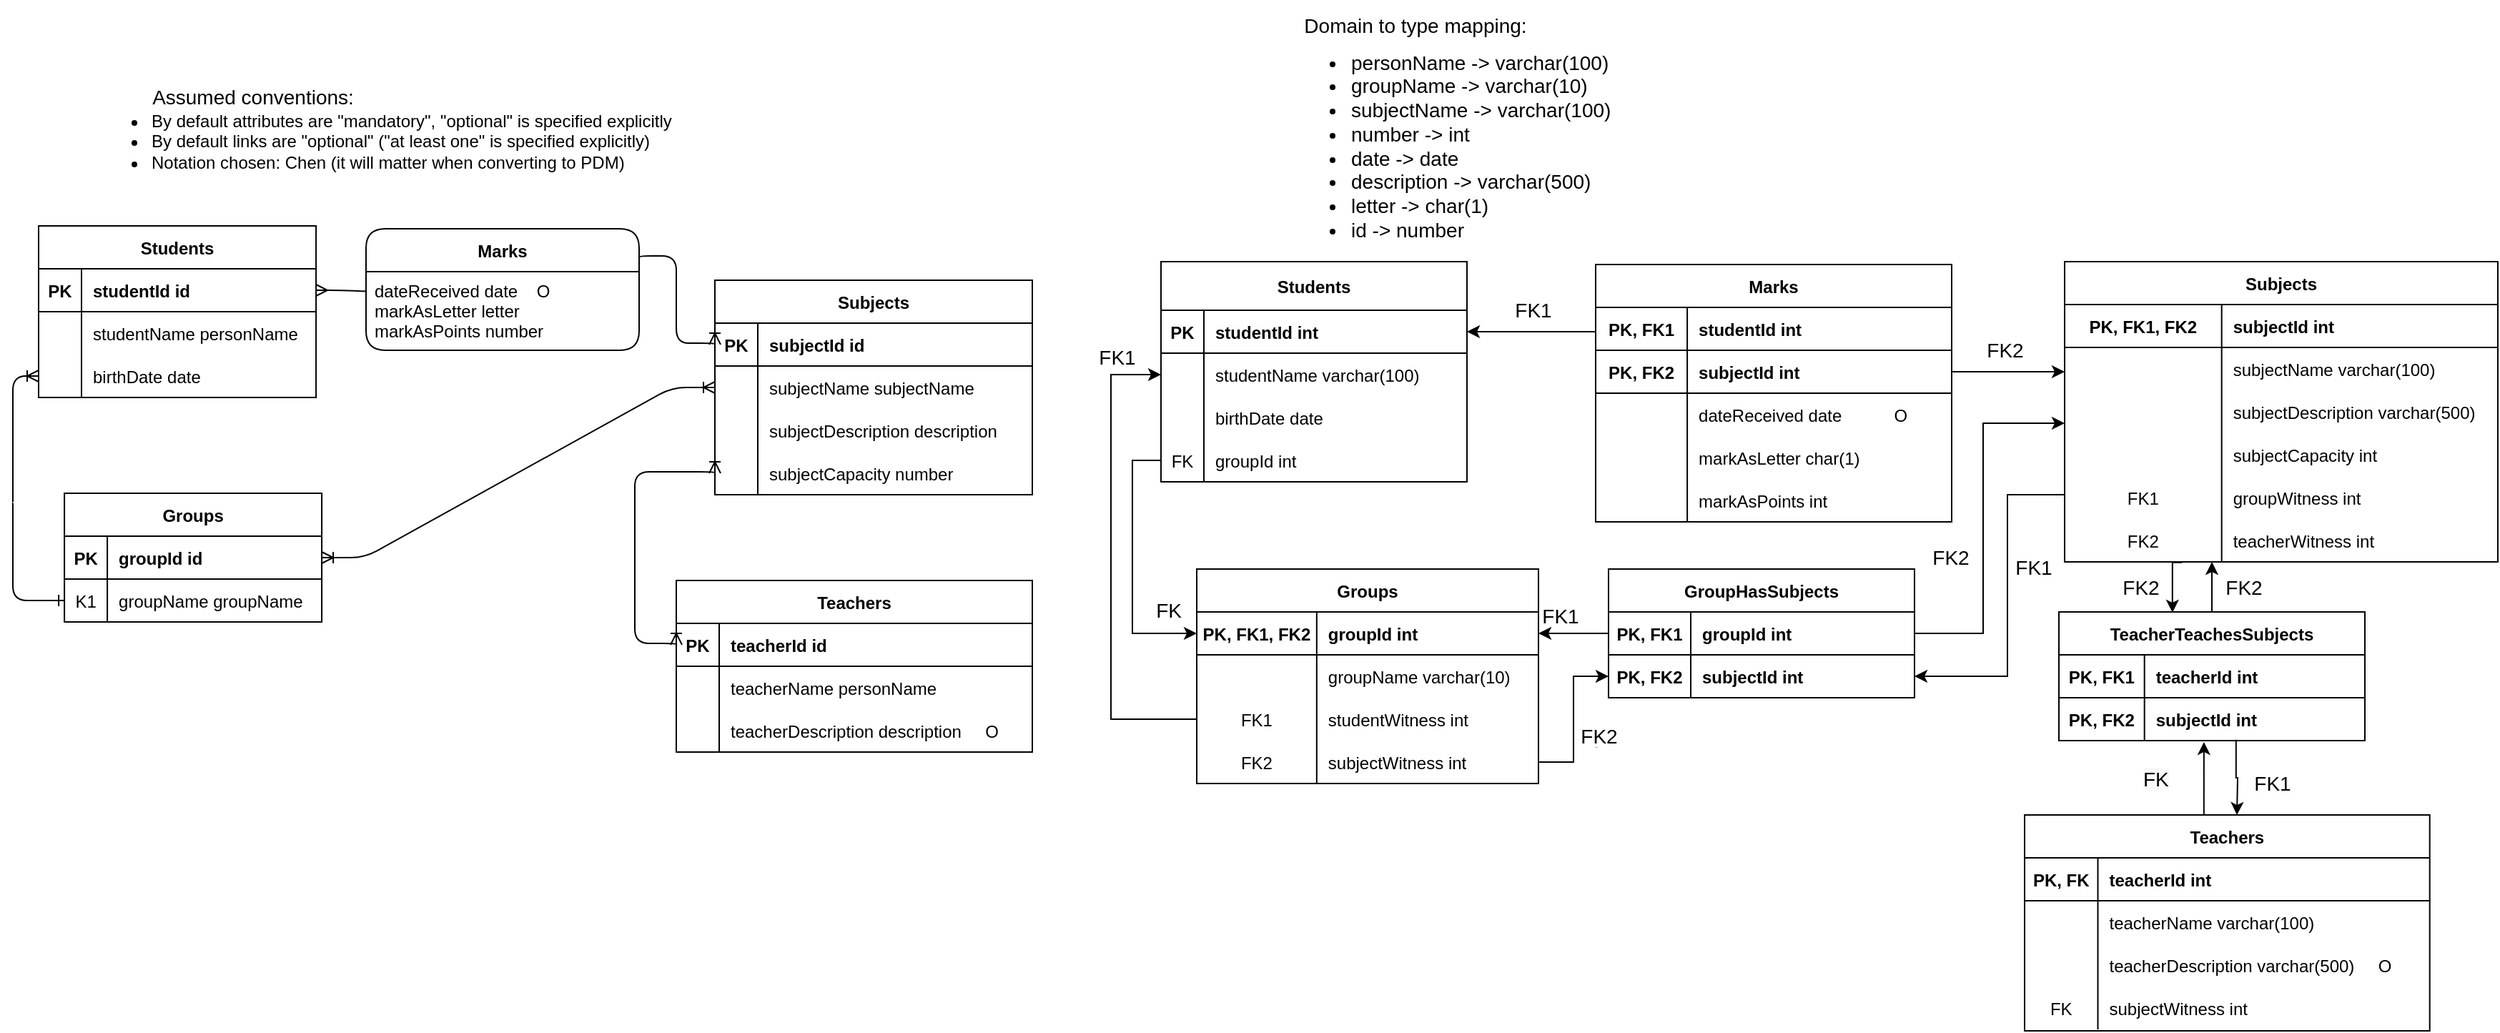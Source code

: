 <mxfile version="15.2.9" type="device"><diagram id="R2lEEEUBdFMjLlhIrx00" name="Page-1"><mxGraphModel dx="-196.62" dy="19.7" grid="0" gridSize="10" guides="1" tooltips="1" connect="1" arrows="1" fold="1" page="1" pageScale="1" pageWidth="850" pageHeight="1100" math="0" shadow="0" extFonts="Permanent Marker^https://fonts.googleapis.com/css?family=Permanent+Marker"><root><mxCell id="0"/><mxCell id="1" parent="0"/><mxCell id="3-szfEB-cQUrkq_Mznma-2" value="Students" style="shape=table;startSize=30;container=1;collapsible=0;childLayout=tableLayout;fixedRows=1;rowLines=0;fontStyle=1;align=center;resizeLast=1;" parent="1" vertex="1"><mxGeometry x="338" y="195" width="194.05" height="120" as="geometry"/></mxCell><mxCell id="3-szfEB-cQUrkq_Mznma-3" value="" style="shape=partialRectangle;collapsible=0;dropTarget=0;pointerEvents=0;fillColor=none;top=0;left=0;bottom=1;right=0;points=[[0,0.5],[1,0.5]];portConstraint=eastwest;fontStyle=0" parent="3-szfEB-cQUrkq_Mznma-2" vertex="1"><mxGeometry y="30" width="194.05" height="30" as="geometry"/></mxCell><mxCell id="3-szfEB-cQUrkq_Mznma-4" value="PK" style="shape=partialRectangle;connectable=0;fillColor=none;top=0;left=0;bottom=0;right=0;fontStyle=1;overflow=hidden;" parent="3-szfEB-cQUrkq_Mznma-3" vertex="1"><mxGeometry width="30" height="30" as="geometry"><mxRectangle width="30" height="30" as="alternateBounds"/></mxGeometry></mxCell><mxCell id="3-szfEB-cQUrkq_Mznma-5" value="studentId id" style="shape=partialRectangle;connectable=0;fillColor=none;top=0;left=0;bottom=0;right=0;align=left;spacingLeft=6;fontStyle=1;overflow=hidden;" parent="3-szfEB-cQUrkq_Mznma-3" vertex="1"><mxGeometry x="30" width="164.05" height="30" as="geometry"><mxRectangle width="164.05" height="30" as="alternateBounds"/></mxGeometry></mxCell><mxCell id="3-szfEB-cQUrkq_Mznma-6" value="" style="shape=partialRectangle;collapsible=0;dropTarget=0;pointerEvents=0;fillColor=none;top=0;left=0;bottom=0;right=0;points=[[0,0.5],[1,0.5]];portConstraint=eastwest;fontStyle=0" parent="3-szfEB-cQUrkq_Mznma-2" vertex="1"><mxGeometry y="60" width="194.05" height="30" as="geometry"/></mxCell><mxCell id="3-szfEB-cQUrkq_Mznma-7" value="" style="shape=partialRectangle;connectable=0;fillColor=none;top=0;left=0;bottom=0;right=0;editable=1;overflow=hidden;fontStyle=0" parent="3-szfEB-cQUrkq_Mznma-6" vertex="1"><mxGeometry width="30" height="30" as="geometry"><mxRectangle width="30" height="30" as="alternateBounds"/></mxGeometry></mxCell><mxCell id="3-szfEB-cQUrkq_Mznma-8" value="studentName personName" style="shape=partialRectangle;connectable=0;fillColor=none;top=0;left=0;bottom=0;right=0;align=left;spacingLeft=6;overflow=hidden;fontStyle=0" parent="3-szfEB-cQUrkq_Mznma-6" vertex="1"><mxGeometry x="30" width="164.05" height="30" as="geometry"><mxRectangle width="164.05" height="30" as="alternateBounds"/></mxGeometry></mxCell><mxCell id="3-szfEB-cQUrkq_Mznma-9" value="" style="shape=partialRectangle;collapsible=0;dropTarget=0;pointerEvents=0;fillColor=none;top=0;left=0;bottom=0;right=0;points=[[0,0.5],[1,0.5]];portConstraint=eastwest;fontStyle=0" parent="3-szfEB-cQUrkq_Mznma-2" vertex="1"><mxGeometry y="90" width="194.05" as="geometry"/></mxCell><mxCell id="3-szfEB-cQUrkq_Mznma-10" value="" style="shape=partialRectangle;connectable=0;fillColor=none;top=0;left=0;bottom=0;right=0;editable=1;overflow=hidden;fontStyle=0" parent="3-szfEB-cQUrkq_Mznma-9" vertex="1"><mxGeometry width="30" as="geometry"><mxRectangle width="30" as="alternateBounds"/></mxGeometry></mxCell><mxCell id="3-szfEB-cQUrkq_Mznma-11" value="" style="shape=partialRectangle;connectable=0;fillColor=none;top=0;left=0;bottom=0;right=0;align=left;spacingLeft=6;overflow=hidden;fontStyle=0" parent="3-szfEB-cQUrkq_Mznma-9" vertex="1"><mxGeometry x="30" width="164.05" as="geometry"><mxRectangle width="164.05" as="alternateBounds"/></mxGeometry></mxCell><mxCell id="3-szfEB-cQUrkq_Mznma-12" value="" style="shape=partialRectangle;collapsible=0;dropTarget=0;pointerEvents=0;fillColor=none;top=0;left=0;bottom=0;right=0;points=[[0,0.5],[1,0.5]];portConstraint=eastwest;fontStyle=0" parent="3-szfEB-cQUrkq_Mznma-2" vertex="1"><mxGeometry y="90" width="194.05" height="30" as="geometry"/></mxCell><mxCell id="3-szfEB-cQUrkq_Mznma-13" value="" style="shape=partialRectangle;connectable=0;fillColor=none;top=0;left=0;bottom=0;right=0;editable=1;overflow=hidden;fontStyle=0" parent="3-szfEB-cQUrkq_Mznma-12" vertex="1"><mxGeometry width="30" height="30" as="geometry"><mxRectangle width="30" height="30" as="alternateBounds"/></mxGeometry></mxCell><mxCell id="3-szfEB-cQUrkq_Mznma-14" value="birthDate date" style="shape=partialRectangle;connectable=0;fillColor=none;top=0;left=0;bottom=0;right=0;align=left;spacingLeft=6;overflow=hidden;fontStyle=0" parent="3-szfEB-cQUrkq_Mznma-12" vertex="1"><mxGeometry x="30" width="164.05" height="30" as="geometry"><mxRectangle width="164.05" height="30" as="alternateBounds"/></mxGeometry></mxCell><mxCell id="3-szfEB-cQUrkq_Mznma-15" value="Groups" style="shape=table;startSize=30;container=1;collapsible=0;childLayout=tableLayout;fixedRows=1;rowLines=0;fontStyle=1;align=center;resizeLast=1;" parent="1" vertex="1"><mxGeometry x="356.05" y="382" width="180" height="90" as="geometry"/></mxCell><mxCell id="3-szfEB-cQUrkq_Mznma-16" value="" style="shape=partialRectangle;collapsible=0;dropTarget=0;pointerEvents=0;fillColor=none;top=0;left=0;bottom=1;right=0;points=[[0,0.5],[1,0.5]];portConstraint=eastwest;" parent="3-szfEB-cQUrkq_Mznma-15" vertex="1"><mxGeometry y="30" width="180" height="30" as="geometry"/></mxCell><mxCell id="3-szfEB-cQUrkq_Mznma-17" value="PK" style="shape=partialRectangle;connectable=0;fillColor=none;top=0;left=0;bottom=0;right=0;fontStyle=1;overflow=hidden;" parent="3-szfEB-cQUrkq_Mznma-16" vertex="1"><mxGeometry width="30" height="30" as="geometry"><mxRectangle width="30" height="30" as="alternateBounds"/></mxGeometry></mxCell><mxCell id="3-szfEB-cQUrkq_Mznma-18" value="groupId id" style="shape=partialRectangle;connectable=0;fillColor=none;top=0;left=0;bottom=0;right=0;align=left;spacingLeft=6;fontStyle=1;overflow=hidden;" parent="3-szfEB-cQUrkq_Mznma-16" vertex="1"><mxGeometry x="30" width="150" height="30" as="geometry"><mxRectangle width="150" height="30" as="alternateBounds"/></mxGeometry></mxCell><mxCell id="3-szfEB-cQUrkq_Mznma-19" value="" style="shape=partialRectangle;collapsible=0;dropTarget=0;pointerEvents=0;fillColor=none;top=0;left=0;bottom=0;right=0;points=[[0,0.5],[1,0.5]];portConstraint=eastwest;" parent="3-szfEB-cQUrkq_Mznma-15" vertex="1"><mxGeometry y="60" width="180" height="30" as="geometry"/></mxCell><mxCell id="3-szfEB-cQUrkq_Mznma-20" value="K1" style="shape=partialRectangle;connectable=0;fillColor=none;top=0;left=0;bottom=0;right=0;editable=1;overflow=hidden;" parent="3-szfEB-cQUrkq_Mznma-19" vertex="1"><mxGeometry width="30" height="30" as="geometry"><mxRectangle width="30" height="30" as="alternateBounds"/></mxGeometry></mxCell><mxCell id="3-szfEB-cQUrkq_Mznma-21" value="groupName groupName" style="shape=partialRectangle;connectable=0;fillColor=none;top=0;left=0;bottom=0;right=0;align=left;spacingLeft=6;overflow=hidden;fontStyle=0" parent="3-szfEB-cQUrkq_Mznma-19" vertex="1"><mxGeometry x="30" width="150" height="30" as="geometry"><mxRectangle width="150" height="30" as="alternateBounds"/></mxGeometry></mxCell><mxCell id="3-szfEB-cQUrkq_Mznma-22" value="" style="shape=partialRectangle;collapsible=0;dropTarget=0;pointerEvents=0;fillColor=none;top=0;left=0;bottom=0;right=0;points=[[0,0.5],[1,0.5]];portConstraint=eastwest;" parent="3-szfEB-cQUrkq_Mznma-15" vertex="1"><mxGeometry y="90" width="180" as="geometry"/></mxCell><mxCell id="3-szfEB-cQUrkq_Mznma-23" value="" style="shape=partialRectangle;connectable=0;fillColor=none;top=0;left=0;bottom=0;right=0;editable=1;overflow=hidden;" parent="3-szfEB-cQUrkq_Mznma-22" vertex="1"><mxGeometry width="30" as="geometry"><mxRectangle width="30" as="alternateBounds"/></mxGeometry></mxCell><mxCell id="3-szfEB-cQUrkq_Mznma-24" value="" style="shape=partialRectangle;connectable=0;fillColor=none;top=0;left=0;bottom=0;right=0;align=left;spacingLeft=6;overflow=hidden;fontStyle=0" parent="3-szfEB-cQUrkq_Mznma-22" vertex="1"><mxGeometry x="30" width="150" as="geometry"><mxRectangle width="150" as="alternateBounds"/></mxGeometry></mxCell><mxCell id="3-szfEB-cQUrkq_Mznma-25" value="" style="shape=partialRectangle;collapsible=0;dropTarget=0;pointerEvents=0;fillColor=none;top=0;left=0;bottom=0;right=0;points=[[0,0.5],[1,0.5]];portConstraint=eastwest;" parent="3-szfEB-cQUrkq_Mznma-15" vertex="1"><mxGeometry y="90" width="180" as="geometry"/></mxCell><mxCell id="3-szfEB-cQUrkq_Mznma-26" value="" style="shape=partialRectangle;connectable=0;fillColor=none;top=0;left=0;bottom=0;right=0;editable=1;overflow=hidden;" parent="3-szfEB-cQUrkq_Mznma-25" vertex="1"><mxGeometry width="30" as="geometry"><mxRectangle width="30" as="alternateBounds"/></mxGeometry></mxCell><mxCell id="3-szfEB-cQUrkq_Mznma-27" value="" style="shape=partialRectangle;connectable=0;fillColor=none;top=0;left=0;bottom=0;right=0;align=left;spacingLeft=6;overflow=hidden;fontStyle=0" parent="3-szfEB-cQUrkq_Mznma-25" vertex="1"><mxGeometry x="30" width="150" as="geometry"><mxRectangle width="150" as="alternateBounds"/></mxGeometry></mxCell><mxCell id="3-szfEB-cQUrkq_Mznma-28" value="Subjects" style="shape=table;startSize=30;container=1;collapsible=0;childLayout=tableLayout;fixedRows=1;rowLines=0;fontStyle=1;align=center;resizeLast=1;" parent="1" vertex="1"><mxGeometry x="811" y="233" width="222" height="150" as="geometry"/></mxCell><mxCell id="3-szfEB-cQUrkq_Mznma-29" value="" style="shape=partialRectangle;collapsible=0;dropTarget=0;pointerEvents=0;fillColor=none;top=0;left=0;bottom=1;right=0;points=[[0,0.5],[1,0.5]];portConstraint=eastwest;fontStyle=0" parent="3-szfEB-cQUrkq_Mznma-28" vertex="1"><mxGeometry y="30" width="222" height="30" as="geometry"/></mxCell><mxCell id="3-szfEB-cQUrkq_Mznma-30" value="PK" style="shape=partialRectangle;connectable=0;fillColor=none;top=0;left=0;bottom=0;right=0;fontStyle=1;overflow=hidden;" parent="3-szfEB-cQUrkq_Mznma-29" vertex="1"><mxGeometry width="30" height="30" as="geometry"><mxRectangle width="30" height="30" as="alternateBounds"/></mxGeometry></mxCell><mxCell id="3-szfEB-cQUrkq_Mznma-31" value="subjectId id" style="shape=partialRectangle;connectable=0;fillColor=none;top=0;left=0;bottom=0;right=0;align=left;spacingLeft=6;fontStyle=1;overflow=hidden;" parent="3-szfEB-cQUrkq_Mznma-29" vertex="1"><mxGeometry x="30" width="192" height="30" as="geometry"><mxRectangle width="192" height="30" as="alternateBounds"/></mxGeometry></mxCell><mxCell id="3-szfEB-cQUrkq_Mznma-32" value="" style="shape=partialRectangle;collapsible=0;dropTarget=0;pointerEvents=0;fillColor=none;top=0;left=0;bottom=0;right=0;points=[[0,0.5],[1,0.5]];portConstraint=eastwest;fontStyle=0" parent="3-szfEB-cQUrkq_Mznma-28" vertex="1"><mxGeometry y="60" width="222" height="30" as="geometry"/></mxCell><mxCell id="3-szfEB-cQUrkq_Mznma-33" value="" style="shape=partialRectangle;connectable=0;fillColor=none;top=0;left=0;bottom=0;right=0;editable=1;overflow=hidden;fontStyle=0" parent="3-szfEB-cQUrkq_Mznma-32" vertex="1"><mxGeometry width="30" height="30" as="geometry"><mxRectangle width="30" height="30" as="alternateBounds"/></mxGeometry></mxCell><mxCell id="3-szfEB-cQUrkq_Mznma-34" value="subjectName subjectName" style="shape=partialRectangle;connectable=0;fillColor=none;top=0;left=0;bottom=0;right=0;align=left;spacingLeft=6;overflow=hidden;fontStyle=0" parent="3-szfEB-cQUrkq_Mznma-32" vertex="1"><mxGeometry x="30" width="192" height="30" as="geometry"><mxRectangle width="192" height="30" as="alternateBounds"/></mxGeometry></mxCell><mxCell id="3-szfEB-cQUrkq_Mznma-35" value="" style="shape=partialRectangle;collapsible=0;dropTarget=0;pointerEvents=0;fillColor=none;top=0;left=0;bottom=0;right=0;points=[[0,0.5],[1,0.5]];portConstraint=eastwest;fontStyle=0" parent="3-szfEB-cQUrkq_Mznma-28" vertex="1"><mxGeometry y="90" width="222" height="30" as="geometry"/></mxCell><mxCell id="3-szfEB-cQUrkq_Mznma-36" value="" style="shape=partialRectangle;connectable=0;fillColor=none;top=0;left=0;bottom=0;right=0;editable=1;overflow=hidden;fontStyle=0" parent="3-szfEB-cQUrkq_Mznma-35" vertex="1"><mxGeometry width="30" height="30" as="geometry"><mxRectangle width="30" height="30" as="alternateBounds"/></mxGeometry></mxCell><mxCell id="3-szfEB-cQUrkq_Mznma-37" value="subjectDescription description" style="shape=partialRectangle;connectable=0;fillColor=none;top=0;left=0;bottom=0;right=0;align=left;spacingLeft=6;overflow=hidden;fontStyle=0" parent="3-szfEB-cQUrkq_Mznma-35" vertex="1"><mxGeometry x="30" width="192" height="30" as="geometry"><mxRectangle width="192" height="30" as="alternateBounds"/></mxGeometry></mxCell><mxCell id="3-szfEB-cQUrkq_Mznma-38" value="" style="shape=partialRectangle;collapsible=0;dropTarget=0;pointerEvents=0;fillColor=none;top=0;left=0;bottom=0;right=0;points=[[0,0.5],[1,0.5]];portConstraint=eastwest;fontStyle=0" parent="3-szfEB-cQUrkq_Mznma-28" vertex="1"><mxGeometry y="120" width="222" height="30" as="geometry"/></mxCell><mxCell id="3-szfEB-cQUrkq_Mznma-39" value="" style="shape=partialRectangle;connectable=0;fillColor=none;top=0;left=0;bottom=0;right=0;editable=1;overflow=hidden;fontStyle=0" parent="3-szfEB-cQUrkq_Mznma-38" vertex="1"><mxGeometry width="30" height="30" as="geometry"><mxRectangle width="30" height="30" as="alternateBounds"/></mxGeometry></mxCell><mxCell id="3-szfEB-cQUrkq_Mznma-40" value="subjectCapacity number" style="shape=partialRectangle;connectable=0;fillColor=none;top=0;left=0;bottom=0;right=0;align=left;spacingLeft=6;overflow=hidden;fontStyle=0" parent="3-szfEB-cQUrkq_Mznma-38" vertex="1"><mxGeometry x="30" width="192" height="30" as="geometry"><mxRectangle width="192" height="30" as="alternateBounds"/></mxGeometry></mxCell><mxCell id="3-szfEB-cQUrkq_Mznma-42" value="" style="edgeStyle=entityRelationEdgeStyle;fontSize=12;html=1;endArrow=ERoneToMany;exitX=1;exitY=0.5;exitDx=0;exitDy=0;startArrow=ERoneToMany;startFill=0;fontStyle=0;entryX=0;entryY=0.5;entryDx=0;entryDy=0;" parent="1" source="3-szfEB-cQUrkq_Mznma-16" target="3-szfEB-cQUrkq_Mznma-32" edge="1"><mxGeometry width="100" height="100" relative="1" as="geometry"><mxPoint x="199" y="383" as="sourcePoint"/><mxPoint x="828" y="277" as="targetPoint"/></mxGeometry></mxCell><mxCell id="3-szfEB-cQUrkq_Mznma-43" value="Marks" style="swimlane;childLayout=stackLayout;horizontal=1;startSize=30;horizontalStack=0;rounded=1;fontSize=12;fontStyle=1;strokeWidth=1;resizeParent=0;resizeLast=1;shadow=0;dashed=0;align=center;swimlaneLine=1;collapsible=0;" parent="1" vertex="1"><mxGeometry x="567" y="197" width="191" height="85" as="geometry"/></mxCell><mxCell id="3-szfEB-cQUrkq_Mznma-44" value="dateReceived date    O&#10;markAsLetter letter&#10;markAsPoints number" style="align=left;strokeColor=none;fillColor=none;spacingLeft=4;fontSize=12;verticalAlign=top;resizable=0;rotatable=0;part=1;fontStyle=0" parent="3-szfEB-cQUrkq_Mznma-43" vertex="1"><mxGeometry y="30" width="191" height="55" as="geometry"/></mxCell><mxCell id="3-szfEB-cQUrkq_Mznma-45" value="" style="edgeStyle=orthogonalEdgeStyle;fontSize=12;html=1;endArrow=none;exitX=1;exitY=0.5;exitDx=0;exitDy=0;startArrow=ERmany;startFill=0;endFill=0;fontStyle=0;entryX=0;entryY=0.25;entryDx=0;entryDy=0;" parent="1" source="3-szfEB-cQUrkq_Mznma-3" target="3-szfEB-cQUrkq_Mznma-44" edge="1"><mxGeometry width="100" height="100" relative="1" as="geometry"><mxPoint x="524" y="267.5" as="sourcePoint"/><mxPoint x="611" y="236" as="targetPoint"/></mxGeometry></mxCell><mxCell id="3-szfEB-cQUrkq_Mznma-46" value="" style="edgeStyle=orthogonalEdgeStyle;fontSize=12;html=1;endArrow=none;startArrow=ERoneToMany;startFill=0;endFill=0;entryX=1;entryY=0.25;entryDx=0;entryDy=0;fontStyle=0;exitX=0;exitY=0.5;exitDx=0;exitDy=0;" parent="1" source="3-szfEB-cQUrkq_Mznma-29" target="3-szfEB-cQUrkq_Mznma-43" edge="1"><mxGeometry width="100" height="100" relative="1" as="geometry"><mxPoint x="812" y="251" as="sourcePoint"/><mxPoint x="519" y="348" as="targetPoint"/><Array as="points"><mxPoint x="784" y="277"/><mxPoint x="784" y="216"/></Array></mxGeometry></mxCell><mxCell id="3-szfEB-cQUrkq_Mznma-49" value="Teachers" style="shape=table;startSize=30;container=1;collapsible=0;childLayout=tableLayout;fixedRows=1;rowLines=0;fontStyle=1;align=center;resizeLast=1;" parent="1" vertex="1"><mxGeometry x="784" y="443" width="249" height="120" as="geometry"/></mxCell><mxCell id="3-szfEB-cQUrkq_Mznma-50" value="" style="shape=partialRectangle;collapsible=0;dropTarget=0;pointerEvents=0;fillColor=none;top=0;left=0;bottom=1;right=0;points=[[0,0.5],[1,0.5]];portConstraint=eastwest;fontStyle=0" parent="3-szfEB-cQUrkq_Mznma-49" vertex="1"><mxGeometry y="30" width="249" height="30" as="geometry"/></mxCell><mxCell id="3-szfEB-cQUrkq_Mznma-51" value="PK" style="shape=partialRectangle;connectable=0;fillColor=none;top=0;left=0;bottom=0;right=0;fontStyle=1;overflow=hidden;" parent="3-szfEB-cQUrkq_Mznma-50" vertex="1"><mxGeometry width="30" height="30" as="geometry"><mxRectangle width="30" height="30" as="alternateBounds"/></mxGeometry></mxCell><mxCell id="3-szfEB-cQUrkq_Mznma-52" value="teacherId id" style="shape=partialRectangle;connectable=0;fillColor=none;top=0;left=0;bottom=0;right=0;align=left;spacingLeft=6;fontStyle=1;overflow=hidden;" parent="3-szfEB-cQUrkq_Mznma-50" vertex="1"><mxGeometry x="30" width="219" height="30" as="geometry"><mxRectangle width="219" height="30" as="alternateBounds"/></mxGeometry></mxCell><mxCell id="3-szfEB-cQUrkq_Mznma-53" value="" style="shape=partialRectangle;collapsible=0;dropTarget=0;pointerEvents=0;fillColor=none;top=0;left=0;bottom=0;right=0;points=[[0,0.5],[1,0.5]];portConstraint=eastwest;fontStyle=0" parent="3-szfEB-cQUrkq_Mznma-49" vertex="1"><mxGeometry y="60" width="249" height="30" as="geometry"/></mxCell><mxCell id="3-szfEB-cQUrkq_Mznma-54" value="" style="shape=partialRectangle;connectable=0;fillColor=none;top=0;left=0;bottom=0;right=0;editable=1;overflow=hidden;fontStyle=0" parent="3-szfEB-cQUrkq_Mznma-53" vertex="1"><mxGeometry width="30" height="30" as="geometry"><mxRectangle width="30" height="30" as="alternateBounds"/></mxGeometry></mxCell><mxCell id="3-szfEB-cQUrkq_Mznma-55" value="teacherName personName" style="shape=partialRectangle;connectable=0;fillColor=none;top=0;left=0;bottom=0;right=0;align=left;spacingLeft=6;overflow=hidden;fontStyle=0" parent="3-szfEB-cQUrkq_Mznma-53" vertex="1"><mxGeometry x="30" width="219" height="30" as="geometry"><mxRectangle width="219" height="30" as="alternateBounds"/></mxGeometry></mxCell><mxCell id="3-szfEB-cQUrkq_Mznma-56" value="" style="shape=partialRectangle;collapsible=0;dropTarget=0;pointerEvents=0;fillColor=none;top=0;left=0;bottom=0;right=0;points=[[0,0.5],[1,0.5]];portConstraint=eastwest;fontStyle=0" parent="3-szfEB-cQUrkq_Mznma-49" vertex="1"><mxGeometry y="90" width="249" height="30" as="geometry"/></mxCell><mxCell id="3-szfEB-cQUrkq_Mznma-57" value="" style="shape=partialRectangle;connectable=0;fillColor=none;top=0;left=0;bottom=0;right=0;editable=1;overflow=hidden;fontStyle=0" parent="3-szfEB-cQUrkq_Mznma-56" vertex="1"><mxGeometry width="30" height="30" as="geometry"><mxRectangle width="30" height="30" as="alternateBounds"/></mxGeometry></mxCell><mxCell id="3-szfEB-cQUrkq_Mznma-58" value="teacherDescription description     O" style="shape=partialRectangle;connectable=0;fillColor=none;top=0;left=0;bottom=0;right=0;align=left;spacingLeft=6;overflow=hidden;fontStyle=0" parent="3-szfEB-cQUrkq_Mznma-56" vertex="1"><mxGeometry x="30" width="219" height="30" as="geometry"><mxRectangle width="219" height="30" as="alternateBounds"/></mxGeometry></mxCell><mxCell id="3-szfEB-cQUrkq_Mznma-59" value="" style="shape=partialRectangle;collapsible=0;dropTarget=0;pointerEvents=0;fillColor=none;top=0;left=0;bottom=0;right=0;points=[[0,0.5],[1,0.5]];portConstraint=eastwest;fontStyle=0" parent="3-szfEB-cQUrkq_Mznma-49" vertex="1"><mxGeometry y="120" width="249" as="geometry"/></mxCell><mxCell id="3-szfEB-cQUrkq_Mznma-60" value="" style="shape=partialRectangle;connectable=0;fillColor=none;top=0;left=0;bottom=0;right=0;editable=1;overflow=hidden;fontStyle=0" parent="3-szfEB-cQUrkq_Mznma-59" vertex="1"><mxGeometry width="30" as="geometry"><mxRectangle width="30" as="alternateBounds"/></mxGeometry></mxCell><mxCell id="3-szfEB-cQUrkq_Mznma-61" value="" style="shape=partialRectangle;connectable=0;fillColor=none;top=0;left=0;bottom=0;right=0;align=left;spacingLeft=6;overflow=hidden;fontStyle=0" parent="3-szfEB-cQUrkq_Mznma-59" vertex="1"><mxGeometry x="30" width="219" as="geometry"><mxRectangle width="219" as="alternateBounds"/></mxGeometry></mxCell><mxCell id="3-szfEB-cQUrkq_Mznma-62" value="" style="edgeStyle=orthogonalEdgeStyle;fontSize=12;html=1;endArrow=ERoneToMany;startArrow=ERoneToMany;startFill=0;fontStyle=0;entryX=0;entryY=0.5;entryDx=0;entryDy=0;exitX=0;exitY=0.5;exitDx=0;exitDy=0;" parent="1" source="3-szfEB-cQUrkq_Mznma-38" target="3-szfEB-cQUrkq_Mznma-50" edge="1"><mxGeometry width="100" height="100" relative="1" as="geometry"><mxPoint x="883" y="400" as="sourcePoint"/><mxPoint x="807" y="528" as="targetPoint"/><Array as="points"><mxPoint x="755" y="367"/><mxPoint x="755" y="487"/></Array></mxGeometry></mxCell><mxCell id="3-szfEB-cQUrkq_Mznma-65" value="&lt;ul&gt;&lt;li&gt;By default attributes are &quot;mandatory&quot;, &quot;optional&quot; is specified explicitly&lt;/li&gt;&lt;li&gt;By default links are &quot;optional&quot; (&quot;at least one&quot; is specified explicitly)&lt;/li&gt;&lt;li&gt;Notation chosen: Chen (it will matter when converting to PDM)&lt;/li&gt;&lt;/ul&gt;" style="text;strokeColor=none;fillColor=none;html=1;whiteSpace=wrap;verticalAlign=middle;overflow=hidden;" parent="1" vertex="1"><mxGeometry x="375" y="100" width="669" height="61" as="geometry"/></mxCell><mxCell id="3-szfEB-cQUrkq_Mznma-67" value="Assumed conventions:" style="text;html=1;strokeColor=none;fillColor=none;align=center;verticalAlign=middle;whiteSpace=wrap;rounded=0;fontSize=14;" parent="1" vertex="1"><mxGeometry x="388" y="87" width="200" height="36" as="geometry"/></mxCell><mxCell id="3-szfEB-cQUrkq_Mznma-69" value="&lt;ul&gt;&lt;li&gt;personName -&amp;gt; varchar(100)&lt;/li&gt;&lt;li&gt;groupName -&amp;gt; varchar(10)&lt;/li&gt;&lt;li&gt;subjectName -&amp;gt; varchar(100)&lt;/li&gt;&lt;li&gt;number -&amp;gt; int&lt;/li&gt;&lt;li&gt;date -&amp;gt; date&lt;/li&gt;&lt;li&gt;description -&amp;gt; varchar(500)&lt;/li&gt;&lt;li&gt;letter -&amp;gt; char(1)&lt;/li&gt;&lt;li&gt;id -&amp;gt; number&lt;/li&gt;&lt;/ul&gt;" style="text;strokeColor=none;fillColor=none;html=1;whiteSpace=wrap;verticalAlign=middle;overflow=hidden;fontSize=14;fontStyle=0" parent="1" vertex="1"><mxGeometry x="1214" y="56" width="276" height="160" as="geometry"/></mxCell><mxCell id="3-szfEB-cQUrkq_Mznma-71" value="Domain to type mapping:" style="text;html=1;strokeColor=none;fillColor=none;align=center;verticalAlign=middle;whiteSpace=wrap;rounded=0;fontSize=14;fontStyle=0" parent="1" vertex="1"><mxGeometry x="1201" y="37" width="200" height="36" as="geometry"/></mxCell><mxCell id="3-szfEB-cQUrkq_Mznma-86" value="Groups" style="shape=table;startSize=30;container=1;collapsible=0;childLayout=tableLayout;fixedRows=1;rowLines=0;fontStyle=1;align=center;resizeLast=1;" parent="1" vertex="1"><mxGeometry x="1148" y="435" width="239" height="150" as="geometry"/></mxCell><mxCell id="3-szfEB-cQUrkq_Mznma-87" value="" style="shape=partialRectangle;collapsible=0;dropTarget=0;pointerEvents=0;fillColor=none;top=0;left=0;bottom=1;right=0;points=[[0,0.5],[1,0.5]];portConstraint=eastwest;fontStyle=0" parent="3-szfEB-cQUrkq_Mznma-86" vertex="1"><mxGeometry y="30" width="239" height="30" as="geometry"/></mxCell><mxCell id="3-szfEB-cQUrkq_Mznma-88" value="PK, FK1, FK2" style="shape=partialRectangle;connectable=0;fillColor=none;top=0;left=0;bottom=0;right=0;fontStyle=1;overflow=hidden;" parent="3-szfEB-cQUrkq_Mznma-87" vertex="1"><mxGeometry width="83.917" height="30" as="geometry"><mxRectangle width="83.917" height="30" as="alternateBounds"/></mxGeometry></mxCell><mxCell id="3-szfEB-cQUrkq_Mznma-89" value="groupId int" style="shape=partialRectangle;connectable=0;fillColor=none;top=0;left=0;bottom=0;right=0;align=left;spacingLeft=6;fontStyle=1;overflow=hidden;" parent="3-szfEB-cQUrkq_Mznma-87" vertex="1"><mxGeometry x="83.917" width="155.083" height="30" as="geometry"><mxRectangle width="155.083" height="30" as="alternateBounds"/></mxGeometry></mxCell><mxCell id="3-szfEB-cQUrkq_Mznma-90" value="" style="shape=partialRectangle;collapsible=0;dropTarget=0;pointerEvents=0;fillColor=none;top=0;left=0;bottom=0;right=0;points=[[0,0.5],[1,0.5]];portConstraint=eastwest;fontStyle=0" parent="3-szfEB-cQUrkq_Mznma-86" vertex="1"><mxGeometry y="60" width="239" height="30" as="geometry"/></mxCell><mxCell id="3-szfEB-cQUrkq_Mznma-91" value="" style="shape=partialRectangle;connectable=0;fillColor=none;top=0;left=0;bottom=0;right=0;editable=1;overflow=hidden;fontStyle=0" parent="3-szfEB-cQUrkq_Mznma-90" vertex="1"><mxGeometry width="83.917" height="30" as="geometry"><mxRectangle width="83.917" height="30" as="alternateBounds"/></mxGeometry></mxCell><mxCell id="3-szfEB-cQUrkq_Mznma-92" value="groupName varchar(10)" style="shape=partialRectangle;connectable=0;fillColor=none;top=0;left=0;bottom=0;right=0;align=left;spacingLeft=6;overflow=hidden;fontStyle=0" parent="3-szfEB-cQUrkq_Mznma-90" vertex="1"><mxGeometry x="83.917" width="155.083" height="30" as="geometry"><mxRectangle width="155.083" height="30" as="alternateBounds"/></mxGeometry></mxCell><mxCell id="3-szfEB-cQUrkq_Mznma-93" value="" style="shape=partialRectangle;collapsible=0;dropTarget=0;pointerEvents=0;fillColor=none;top=0;left=0;bottom=0;right=0;points=[[0,0.5],[1,0.5]];portConstraint=eastwest;fontStyle=0" parent="3-szfEB-cQUrkq_Mznma-86" vertex="1"><mxGeometry y="90" width="239" as="geometry"/></mxCell><mxCell id="3-szfEB-cQUrkq_Mznma-94" value="" style="shape=partialRectangle;connectable=0;fillColor=none;top=0;left=0;bottom=0;right=0;editable=1;overflow=hidden;fontStyle=0" parent="3-szfEB-cQUrkq_Mznma-93" vertex="1"><mxGeometry width="83.917" as="geometry"><mxRectangle width="83.917" as="alternateBounds"/></mxGeometry></mxCell><mxCell id="3-szfEB-cQUrkq_Mznma-95" value="" style="shape=partialRectangle;connectable=0;fillColor=none;top=0;left=0;bottom=0;right=0;align=left;spacingLeft=6;overflow=hidden;fontStyle=0" parent="3-szfEB-cQUrkq_Mznma-93" vertex="1"><mxGeometry x="83.917" width="155.083" as="geometry"><mxRectangle width="155.083" as="alternateBounds"/></mxGeometry></mxCell><mxCell id="3-szfEB-cQUrkq_Mznma-96" value="" style="shape=partialRectangle;collapsible=0;dropTarget=0;pointerEvents=0;fillColor=none;top=0;left=0;bottom=0;right=0;points=[[0,0.5],[1,0.5]];portConstraint=eastwest;fontStyle=0" parent="3-szfEB-cQUrkq_Mznma-86" vertex="1"><mxGeometry y="90" width="239" as="geometry"/></mxCell><mxCell id="3-szfEB-cQUrkq_Mznma-97" value="" style="shape=partialRectangle;connectable=0;fillColor=none;top=0;left=0;bottom=0;right=0;editable=1;overflow=hidden;fontStyle=0" parent="3-szfEB-cQUrkq_Mznma-96" vertex="1"><mxGeometry width="83.917" as="geometry"><mxRectangle width="83.917" as="alternateBounds"/></mxGeometry></mxCell><mxCell id="3-szfEB-cQUrkq_Mznma-98" value="" style="shape=partialRectangle;connectable=0;fillColor=none;top=0;left=0;bottom=0;right=0;align=left;spacingLeft=6;overflow=hidden;fontStyle=0" parent="3-szfEB-cQUrkq_Mznma-96" vertex="1"><mxGeometry x="83.917" width="155.083" as="geometry"><mxRectangle width="155.083" as="alternateBounds"/></mxGeometry></mxCell><mxCell id="3-szfEB-cQUrkq_Mznma-252" value="" style="shape=partialRectangle;collapsible=0;dropTarget=0;pointerEvents=0;fillColor=none;top=0;left=0;bottom=0;right=0;points=[[0,0.5],[1,0.5]];portConstraint=eastwest;fontStyle=0" parent="3-szfEB-cQUrkq_Mznma-86" vertex="1"><mxGeometry y="90" width="239" height="30" as="geometry"/></mxCell><mxCell id="3-szfEB-cQUrkq_Mznma-253" value="FK1" style="shape=partialRectangle;connectable=0;fillColor=none;top=0;left=0;bottom=0;right=0;editable=1;overflow=hidden;fontStyle=0" parent="3-szfEB-cQUrkq_Mznma-252" vertex="1"><mxGeometry width="83.917" height="30" as="geometry"><mxRectangle width="83.917" height="30" as="alternateBounds"/></mxGeometry></mxCell><mxCell id="3-szfEB-cQUrkq_Mznma-254" value="studentWitness int" style="shape=partialRectangle;connectable=0;fillColor=none;top=0;left=0;bottom=0;right=0;align=left;spacingLeft=6;overflow=hidden;fontStyle=0" parent="3-szfEB-cQUrkq_Mznma-252" vertex="1"><mxGeometry x="83.917" width="155.083" height="30" as="geometry"><mxRectangle width="155.083" height="30" as="alternateBounds"/></mxGeometry></mxCell><mxCell id="3-szfEB-cQUrkq_Mznma-277" value="" style="shape=partialRectangle;collapsible=0;dropTarget=0;pointerEvents=0;fillColor=none;top=0;left=0;bottom=0;right=0;points=[[0,0.5],[1,0.5]];portConstraint=eastwest;fontStyle=0" parent="3-szfEB-cQUrkq_Mznma-86" vertex="1"><mxGeometry y="120" width="239" height="30" as="geometry"/></mxCell><mxCell id="3-szfEB-cQUrkq_Mznma-278" value="FK2" style="shape=partialRectangle;connectable=0;fillColor=none;top=0;left=0;bottom=0;right=0;editable=1;overflow=hidden;fontStyle=0" parent="3-szfEB-cQUrkq_Mznma-277" vertex="1"><mxGeometry width="83.917" height="30" as="geometry"><mxRectangle width="83.917" height="30" as="alternateBounds"/></mxGeometry></mxCell><mxCell id="3-szfEB-cQUrkq_Mznma-279" value="subjectWitness int" style="shape=partialRectangle;connectable=0;fillColor=none;top=0;left=0;bottom=0;right=0;align=left;spacingLeft=6;overflow=hidden;fontStyle=0" parent="3-szfEB-cQUrkq_Mznma-277" vertex="1"><mxGeometry x="83.917" width="155.083" height="30" as="geometry"><mxRectangle width="155.083" height="30" as="alternateBounds"/></mxGeometry></mxCell><mxCell id="3-szfEB-cQUrkq_Mznma-249" value="" style="shape=partialRectangle;collapsible=0;dropTarget=0;pointerEvents=0;fillColor=none;top=0;left=0;bottom=0;right=0;points=[[0,0.5],[1,0.5]];portConstraint=eastwest;fontStyle=0" parent="3-szfEB-cQUrkq_Mznma-86" vertex="1"><mxGeometry y="150" width="239" as="geometry"/></mxCell><mxCell id="3-szfEB-cQUrkq_Mznma-250" value="" style="shape=partialRectangle;connectable=0;fillColor=none;top=0;left=0;bottom=0;right=0;editable=1;overflow=hidden;fontStyle=0" parent="3-szfEB-cQUrkq_Mznma-249" vertex="1"><mxGeometry width="83.917" as="geometry"><mxRectangle width="83.917" as="alternateBounds"/></mxGeometry></mxCell><mxCell id="3-szfEB-cQUrkq_Mznma-251" value="" style="shape=partialRectangle;connectable=0;fillColor=none;top=0;left=0;bottom=0;right=0;align=left;spacingLeft=6;overflow=hidden;fontStyle=0" parent="3-szfEB-cQUrkq_Mznma-249" vertex="1"><mxGeometry x="83.917" width="155.083" as="geometry"><mxRectangle width="155.083" as="alternateBounds"/></mxGeometry></mxCell><mxCell id="3-szfEB-cQUrkq_Mznma-104" value="Students" style="shape=table;startSize=34;container=1;collapsible=0;childLayout=tableLayout;fixedRows=1;rowLines=0;fontStyle=1;align=center;resizeLast=1;" parent="1" vertex="1"><mxGeometry x="1123" y="220" width="214" height="154" as="geometry"/></mxCell><mxCell id="3-szfEB-cQUrkq_Mznma-105" value="" style="shape=partialRectangle;collapsible=0;dropTarget=0;pointerEvents=0;fillColor=none;top=0;left=0;bottom=1;right=0;points=[[0,0.5],[1,0.5]];portConstraint=eastwest;fontStyle=0" parent="3-szfEB-cQUrkq_Mznma-104" vertex="1"><mxGeometry y="34" width="214" height="30" as="geometry"/></mxCell><mxCell id="3-szfEB-cQUrkq_Mznma-106" value="PK" style="shape=partialRectangle;connectable=0;fillColor=none;top=0;left=0;bottom=0;right=0;fontStyle=1;overflow=hidden;" parent="3-szfEB-cQUrkq_Mznma-105" vertex="1"><mxGeometry width="30" height="30" as="geometry"><mxRectangle width="30" height="30" as="alternateBounds"/></mxGeometry></mxCell><mxCell id="3-szfEB-cQUrkq_Mznma-107" value="studentId int" style="shape=partialRectangle;connectable=0;fillColor=none;top=0;left=0;bottom=0;right=0;align=left;spacingLeft=6;fontStyle=1;overflow=hidden;" parent="3-szfEB-cQUrkq_Mznma-105" vertex="1"><mxGeometry x="30" width="184" height="30" as="geometry"><mxRectangle width="184" height="30" as="alternateBounds"/></mxGeometry></mxCell><mxCell id="3-szfEB-cQUrkq_Mznma-108" value="" style="shape=partialRectangle;collapsible=0;dropTarget=0;pointerEvents=0;fillColor=none;top=0;left=0;bottom=0;right=0;points=[[0,0.5],[1,0.5]];portConstraint=eastwest;fontStyle=0" parent="3-szfEB-cQUrkq_Mznma-104" vertex="1"><mxGeometry y="64" width="214" height="30" as="geometry"/></mxCell><mxCell id="3-szfEB-cQUrkq_Mznma-109" value="" style="shape=partialRectangle;connectable=0;fillColor=none;top=0;left=0;bottom=0;right=0;editable=1;overflow=hidden;fontStyle=0" parent="3-szfEB-cQUrkq_Mznma-108" vertex="1"><mxGeometry width="30" height="30" as="geometry"><mxRectangle width="30" height="30" as="alternateBounds"/></mxGeometry></mxCell><mxCell id="3-szfEB-cQUrkq_Mznma-110" value="studentName varchar(100)" style="shape=partialRectangle;connectable=0;fillColor=none;top=0;left=0;bottom=0;right=0;align=left;spacingLeft=6;overflow=hidden;fontStyle=0" parent="3-szfEB-cQUrkq_Mznma-108" vertex="1"><mxGeometry x="30" width="184" height="30" as="geometry"><mxRectangle width="184" height="30" as="alternateBounds"/></mxGeometry></mxCell><mxCell id="3-szfEB-cQUrkq_Mznma-111" value="" style="shape=partialRectangle;collapsible=0;dropTarget=0;pointerEvents=0;fillColor=none;top=0;left=0;bottom=0;right=0;points=[[0,0.5],[1,0.5]];portConstraint=eastwest;fontStyle=0" parent="3-szfEB-cQUrkq_Mznma-104" vertex="1"><mxGeometry y="94" width="214" as="geometry"/></mxCell><mxCell id="3-szfEB-cQUrkq_Mznma-112" value="" style="shape=partialRectangle;connectable=0;fillColor=none;top=0;left=0;bottom=0;right=0;editable=1;overflow=hidden;fontStyle=0" parent="3-szfEB-cQUrkq_Mznma-111" vertex="1"><mxGeometry width="30" as="geometry"><mxRectangle width="30" as="alternateBounds"/></mxGeometry></mxCell><mxCell id="3-szfEB-cQUrkq_Mznma-113" value="" style="shape=partialRectangle;connectable=0;fillColor=none;top=0;left=0;bottom=0;right=0;align=left;spacingLeft=6;overflow=hidden;fontStyle=0" parent="3-szfEB-cQUrkq_Mznma-111" vertex="1"><mxGeometry x="30" width="184" as="geometry"><mxRectangle width="184" as="alternateBounds"/></mxGeometry></mxCell><mxCell id="3-szfEB-cQUrkq_Mznma-114" value="" style="shape=partialRectangle;collapsible=0;dropTarget=0;pointerEvents=0;fillColor=none;top=0;left=0;bottom=0;right=0;points=[[0,0.5],[1,0.5]];portConstraint=eastwest;fontStyle=0" parent="3-szfEB-cQUrkq_Mznma-104" vertex="1"><mxGeometry y="94" width="214" height="30" as="geometry"/></mxCell><mxCell id="3-szfEB-cQUrkq_Mznma-115" value="" style="shape=partialRectangle;connectable=0;fillColor=none;top=0;left=0;bottom=0;right=0;editable=1;overflow=hidden;fontStyle=0" parent="3-szfEB-cQUrkq_Mznma-114" vertex="1"><mxGeometry width="30" height="30" as="geometry"><mxRectangle width="30" height="30" as="alternateBounds"/></mxGeometry></mxCell><mxCell id="3-szfEB-cQUrkq_Mznma-116" value="birthDate date" style="shape=partialRectangle;connectable=0;fillColor=none;top=0;left=0;bottom=0;right=0;align=left;spacingLeft=6;overflow=hidden;fontStyle=0" parent="3-szfEB-cQUrkq_Mznma-114" vertex="1"><mxGeometry x="30" width="184" height="30" as="geometry"><mxRectangle width="184" height="30" as="alternateBounds"/></mxGeometry></mxCell><mxCell id="3-szfEB-cQUrkq_Mznma-134" value="" style="shape=partialRectangle;collapsible=0;dropTarget=0;pointerEvents=0;fillColor=none;top=0;left=0;bottom=0;right=0;points=[[0,0.5],[1,0.5]];portConstraint=eastwest;fontStyle=0" parent="3-szfEB-cQUrkq_Mznma-104" vertex="1"><mxGeometry y="124" width="214" height="30" as="geometry"/></mxCell><mxCell id="3-szfEB-cQUrkq_Mznma-135" value="FK" style="shape=partialRectangle;connectable=0;fillColor=none;top=0;left=0;bottom=0;right=0;editable=1;overflow=hidden;fontStyle=0" parent="3-szfEB-cQUrkq_Mznma-134" vertex="1"><mxGeometry width="30" height="30" as="geometry"><mxRectangle width="30" height="30" as="alternateBounds"/></mxGeometry></mxCell><mxCell id="3-szfEB-cQUrkq_Mznma-136" value="groupId int" style="shape=partialRectangle;connectable=0;fillColor=none;top=0;left=0;bottom=0;right=0;align=left;spacingLeft=6;overflow=hidden;fontStyle=0" parent="3-szfEB-cQUrkq_Mznma-134" vertex="1"><mxGeometry x="30" width="184" height="30" as="geometry"><mxRectangle width="184" height="30" as="alternateBounds"/></mxGeometry></mxCell><mxCell id="3-szfEB-cQUrkq_Mznma-120" value="Subjects" style="shape=table;startSize=30;container=1;collapsible=0;childLayout=tableLayout;fixedRows=1;rowLines=0;fontStyle=1;align=center;resizeLast=1;" parent="1" vertex="1"><mxGeometry x="1755" y="220" width="303" height="210" as="geometry"/></mxCell><mxCell id="3-szfEB-cQUrkq_Mznma-121" value="" style="shape=partialRectangle;collapsible=0;dropTarget=0;pointerEvents=0;fillColor=none;top=0;left=0;bottom=1;right=0;points=[[0,0.5],[1,0.5]];portConstraint=eastwest;fontStyle=0" parent="3-szfEB-cQUrkq_Mznma-120" vertex="1"><mxGeometry y="30" width="303" height="30" as="geometry"/></mxCell><mxCell id="3-szfEB-cQUrkq_Mznma-122" value="PK, FK1, FK2" style="shape=partialRectangle;connectable=0;fillColor=none;top=0;left=0;bottom=0;right=0;fontStyle=1;overflow=hidden;" parent="3-szfEB-cQUrkq_Mznma-121" vertex="1"><mxGeometry width="109.833" height="30" as="geometry"/></mxCell><mxCell id="3-szfEB-cQUrkq_Mznma-123" value="subjectId int" style="shape=partialRectangle;connectable=0;fillColor=none;top=0;left=0;bottom=0;right=0;align=left;spacingLeft=6;fontStyle=1;overflow=hidden;" parent="3-szfEB-cQUrkq_Mznma-121" vertex="1"><mxGeometry x="109.833" width="193.167" height="30" as="geometry"/></mxCell><mxCell id="3-szfEB-cQUrkq_Mznma-124" value="" style="shape=partialRectangle;collapsible=0;dropTarget=0;pointerEvents=0;fillColor=none;top=0;left=0;bottom=0;right=0;points=[[0,0.5],[1,0.5]];portConstraint=eastwest;fontStyle=0" parent="3-szfEB-cQUrkq_Mznma-120" vertex="1"><mxGeometry y="60" width="303" height="30" as="geometry"/></mxCell><mxCell id="3-szfEB-cQUrkq_Mznma-125" value="" style="shape=partialRectangle;connectable=0;fillColor=none;top=0;left=0;bottom=0;right=0;editable=1;overflow=hidden;fontStyle=0" parent="3-szfEB-cQUrkq_Mznma-124" vertex="1"><mxGeometry width="109.833" height="30" as="geometry"/></mxCell><mxCell id="3-szfEB-cQUrkq_Mznma-126" value="subjectName varchar(100)" style="shape=partialRectangle;connectable=0;fillColor=none;top=0;left=0;bottom=0;right=0;align=left;spacingLeft=6;overflow=hidden;fontStyle=0" parent="3-szfEB-cQUrkq_Mznma-124" vertex="1"><mxGeometry x="109.833" width="193.167" height="30" as="geometry"/></mxCell><mxCell id="3-szfEB-cQUrkq_Mznma-127" value="" style="shape=partialRectangle;collapsible=0;dropTarget=0;pointerEvents=0;fillColor=none;top=0;left=0;bottom=0;right=0;points=[[0,0.5],[1,0.5]];portConstraint=eastwest;fontStyle=0" parent="3-szfEB-cQUrkq_Mznma-120" vertex="1"><mxGeometry y="90" width="303" height="30" as="geometry"/></mxCell><mxCell id="3-szfEB-cQUrkq_Mznma-128" value="" style="shape=partialRectangle;connectable=0;fillColor=none;top=0;left=0;bottom=0;right=0;editable=1;overflow=hidden;fontStyle=0" parent="3-szfEB-cQUrkq_Mznma-127" vertex="1"><mxGeometry width="109.833" height="30" as="geometry"/></mxCell><mxCell id="3-szfEB-cQUrkq_Mznma-129" value="subjectDescription varchar(500)" style="shape=partialRectangle;connectable=0;fillColor=none;top=0;left=0;bottom=0;right=0;align=left;spacingLeft=6;overflow=hidden;fontStyle=0" parent="3-szfEB-cQUrkq_Mznma-127" vertex="1"><mxGeometry x="109.833" width="193.167" height="30" as="geometry"/></mxCell><mxCell id="3-szfEB-cQUrkq_Mznma-130" value="" style="shape=partialRectangle;collapsible=0;dropTarget=0;pointerEvents=0;fillColor=none;top=0;left=0;bottom=0;right=0;points=[[0,0.5],[1,0.5]];portConstraint=eastwest;fontStyle=0" parent="3-szfEB-cQUrkq_Mznma-120" vertex="1"><mxGeometry y="120" width="303" height="30" as="geometry"/></mxCell><mxCell id="3-szfEB-cQUrkq_Mznma-131" value="" style="shape=partialRectangle;connectable=0;fillColor=none;top=0;left=0;bottom=0;right=0;editable=1;overflow=hidden;fontStyle=0" parent="3-szfEB-cQUrkq_Mznma-130" vertex="1"><mxGeometry width="109.833" height="30" as="geometry"/></mxCell><mxCell id="3-szfEB-cQUrkq_Mznma-132" value="subjectCapacity int" style="shape=partialRectangle;connectable=0;fillColor=none;top=0;left=0;bottom=0;right=0;align=left;spacingLeft=6;overflow=hidden;fontStyle=0" parent="3-szfEB-cQUrkq_Mznma-130" vertex="1"><mxGeometry x="109.833" width="193.167" height="30" as="geometry"/></mxCell><mxCell id="3-szfEB-cQUrkq_Mznma-286" value="" style="shape=partialRectangle;collapsible=0;dropTarget=0;pointerEvents=0;fillColor=none;top=0;left=0;bottom=0;right=0;points=[[0,0.5],[1,0.5]];portConstraint=eastwest;fontStyle=0" parent="3-szfEB-cQUrkq_Mznma-120" vertex="1"><mxGeometry y="150" width="303" height="30" as="geometry"/></mxCell><mxCell id="3-szfEB-cQUrkq_Mznma-287" value="FK1" style="shape=partialRectangle;connectable=0;fillColor=none;top=0;left=0;bottom=0;right=0;editable=1;overflow=hidden;fontStyle=0" parent="3-szfEB-cQUrkq_Mznma-286" vertex="1"><mxGeometry width="109.833" height="30" as="geometry"/></mxCell><mxCell id="3-szfEB-cQUrkq_Mznma-288" value="groupWitness int" style="shape=partialRectangle;connectable=0;fillColor=none;top=0;left=0;bottom=0;right=0;align=left;spacingLeft=6;overflow=hidden;fontStyle=0" parent="3-szfEB-cQUrkq_Mznma-286" vertex="1"><mxGeometry x="109.833" width="193.167" height="30" as="geometry"/></mxCell><mxCell id="3-szfEB-cQUrkq_Mznma-290" value="" style="shape=partialRectangle;collapsible=0;dropTarget=0;pointerEvents=0;fillColor=none;top=0;left=0;bottom=0;right=0;points=[[0,0.5],[1,0.5]];portConstraint=eastwest;fontStyle=0" parent="3-szfEB-cQUrkq_Mznma-120" vertex="1"><mxGeometry y="180" width="303" height="30" as="geometry"/></mxCell><mxCell id="3-szfEB-cQUrkq_Mznma-291" value="FK2" style="shape=partialRectangle;connectable=0;fillColor=none;top=0;left=0;bottom=0;right=0;editable=1;overflow=hidden;fontStyle=0" parent="3-szfEB-cQUrkq_Mznma-290" vertex="1"><mxGeometry width="109.833" height="30" as="geometry"/></mxCell><mxCell id="3-szfEB-cQUrkq_Mznma-292" value="teacherWitness int" style="shape=partialRectangle;connectable=0;fillColor=none;top=0;left=0;bottom=0;right=0;align=left;spacingLeft=6;overflow=hidden;fontStyle=0" parent="3-szfEB-cQUrkq_Mznma-290" vertex="1"><mxGeometry x="109.833" width="193.167" height="30" as="geometry"/></mxCell><mxCell id="3-szfEB-cQUrkq_Mznma-137" value="GroupHasSubjects" style="shape=table;startSize=30;container=1;collapsible=0;childLayout=tableLayout;fixedRows=1;rowLines=0;fontStyle=1;align=center;resizeLast=1;" parent="1" vertex="1"><mxGeometry x="1436" y="435" width="214" height="90" as="geometry"/></mxCell><mxCell id="3-szfEB-cQUrkq_Mznma-138" value="" style="shape=partialRectangle;collapsible=0;dropTarget=0;pointerEvents=0;fillColor=none;top=0;left=0;bottom=1;right=0;points=[[0,0.5],[1,0.5]];portConstraint=eastwest;fontStyle=0" parent="3-szfEB-cQUrkq_Mznma-137" vertex="1"><mxGeometry y="30" width="214" height="30" as="geometry"/></mxCell><mxCell id="3-szfEB-cQUrkq_Mznma-139" value="PK, FK1" style="shape=partialRectangle;connectable=0;fillColor=none;top=0;left=0;bottom=0;right=0;fontStyle=1;overflow=hidden;" parent="3-szfEB-cQUrkq_Mznma-138" vertex="1"><mxGeometry width="57.5" height="30" as="geometry"><mxRectangle width="57.5" height="30" as="alternateBounds"/></mxGeometry></mxCell><mxCell id="3-szfEB-cQUrkq_Mznma-140" value="groupId int" style="shape=partialRectangle;connectable=0;fillColor=none;top=0;left=0;bottom=0;right=0;align=left;spacingLeft=6;fontStyle=1;overflow=hidden;" parent="3-szfEB-cQUrkq_Mznma-138" vertex="1"><mxGeometry x="57.5" width="156.5" height="30" as="geometry"><mxRectangle width="156.5" height="30" as="alternateBounds"/></mxGeometry></mxCell><mxCell id="3-szfEB-cQUrkq_Mznma-141" value="" style="shape=partialRectangle;collapsible=0;dropTarget=0;pointerEvents=0;fillColor=none;top=0;left=0;bottom=0;right=0;points=[[0,0.5],[1,0.5]];portConstraint=eastwest;fontStyle=0" parent="3-szfEB-cQUrkq_Mznma-137" vertex="1"><mxGeometry y="60" width="214" height="30" as="geometry"/></mxCell><mxCell id="3-szfEB-cQUrkq_Mznma-142" value="PK, FK2" style="shape=partialRectangle;connectable=0;fillColor=none;top=0;left=0;bottom=0;right=0;editable=1;overflow=hidden;fontStyle=1" parent="3-szfEB-cQUrkq_Mznma-141" vertex="1"><mxGeometry width="57.5" height="30" as="geometry"><mxRectangle width="57.5" height="30" as="alternateBounds"/></mxGeometry></mxCell><mxCell id="3-szfEB-cQUrkq_Mznma-143" value="subjectId int" style="shape=partialRectangle;connectable=0;fillColor=none;top=0;left=0;bottom=0;right=0;align=left;spacingLeft=6;overflow=hidden;fontStyle=1" parent="3-szfEB-cQUrkq_Mznma-141" vertex="1"><mxGeometry x="57.5" width="156.5" height="30" as="geometry"><mxRectangle width="156.5" height="30" as="alternateBounds"/></mxGeometry></mxCell><mxCell id="3-szfEB-cQUrkq_Mznma-144" value="" style="shape=partialRectangle;collapsible=0;dropTarget=0;pointerEvents=0;fillColor=none;top=0;left=0;bottom=0;right=0;points=[[0,0.5],[1,0.5]];portConstraint=eastwest;fontStyle=0" parent="3-szfEB-cQUrkq_Mznma-137" vertex="1"><mxGeometry y="90" width="214" as="geometry"/></mxCell><mxCell id="3-szfEB-cQUrkq_Mznma-145" value="" style="shape=partialRectangle;connectable=0;fillColor=none;top=0;left=0;bottom=0;right=0;editable=1;overflow=hidden;fontStyle=0" parent="3-szfEB-cQUrkq_Mznma-144" vertex="1"><mxGeometry width="57.5" as="geometry"><mxRectangle width="57.5" as="alternateBounds"/></mxGeometry></mxCell><mxCell id="3-szfEB-cQUrkq_Mznma-146" value="" style="shape=partialRectangle;connectable=0;fillColor=none;top=0;left=0;bottom=0;right=0;align=left;spacingLeft=6;overflow=hidden;fontStyle=0" parent="3-szfEB-cQUrkq_Mznma-144" vertex="1"><mxGeometry x="57.5" width="156.5" as="geometry"><mxRectangle width="156.5" as="alternateBounds"/></mxGeometry></mxCell><mxCell id="3-szfEB-cQUrkq_Mznma-147" value="" style="shape=partialRectangle;collapsible=0;dropTarget=0;pointerEvents=0;fillColor=none;top=0;left=0;bottom=0;right=0;points=[[0,0.5],[1,0.5]];portConstraint=eastwest;fontStyle=0" parent="3-szfEB-cQUrkq_Mznma-137" vertex="1"><mxGeometry y="90" width="214" as="geometry"/></mxCell><mxCell id="3-szfEB-cQUrkq_Mznma-148" value="" style="shape=partialRectangle;connectable=0;fillColor=none;top=0;left=0;bottom=0;right=0;editable=1;overflow=hidden;fontStyle=0" parent="3-szfEB-cQUrkq_Mznma-147" vertex="1"><mxGeometry width="57.5" as="geometry"><mxRectangle width="57.5" as="alternateBounds"/></mxGeometry></mxCell><mxCell id="3-szfEB-cQUrkq_Mznma-149" value="" style="shape=partialRectangle;connectable=0;fillColor=none;top=0;left=0;bottom=0;right=0;align=left;spacingLeft=6;overflow=hidden;fontStyle=0" parent="3-szfEB-cQUrkq_Mznma-147" vertex="1"><mxGeometry x="57.5" width="156.5" as="geometry"><mxRectangle width="156.5" as="alternateBounds"/></mxGeometry></mxCell><mxCell id="3-szfEB-cQUrkq_Mznma-230" style="edgeStyle=orthogonalEdgeStyle;rounded=0;jumpSize=6;orthogonalLoop=1;jettySize=auto;html=1;exitX=0.5;exitY=0;exitDx=0;exitDy=0;fontSize=14;startArrow=none;startFill=0;endArrow=classic;endFill=1;" parent="1" source="3-szfEB-cQUrkq_Mznma-150" edge="1"><mxGeometry relative="1" as="geometry"><mxPoint x="1858" y="430" as="targetPoint"/></mxGeometry></mxCell><mxCell id="3-szfEB-cQUrkq_Mznma-150" value="TeacherTeachesSubjects" style="shape=table;startSize=30;container=1;collapsible=0;childLayout=tableLayout;fixedRows=1;rowLines=0;fontStyle=1;align=center;resizeLast=1;" parent="1" vertex="1"><mxGeometry x="1751" y="465" width="214" height="90" as="geometry"/></mxCell><mxCell id="3-szfEB-cQUrkq_Mznma-151" value="" style="shape=partialRectangle;collapsible=0;dropTarget=0;pointerEvents=0;fillColor=none;top=0;left=0;bottom=1;right=0;points=[[0,0.5],[1,0.5]];portConstraint=eastwest;fontStyle=0" parent="3-szfEB-cQUrkq_Mznma-150" vertex="1"><mxGeometry y="30" width="214" height="30" as="geometry"/></mxCell><mxCell id="3-szfEB-cQUrkq_Mznma-152" value="PK, FK1" style="shape=partialRectangle;connectable=0;fillColor=none;top=0;left=0;bottom=0;right=0;fontStyle=1;overflow=hidden;" parent="3-szfEB-cQUrkq_Mznma-151" vertex="1"><mxGeometry width="59.833" height="30" as="geometry"/></mxCell><mxCell id="3-szfEB-cQUrkq_Mznma-153" value="teacherId int" style="shape=partialRectangle;connectable=0;fillColor=none;top=0;left=0;bottom=0;right=0;align=left;spacingLeft=6;fontStyle=1;overflow=hidden;" parent="3-szfEB-cQUrkq_Mznma-151" vertex="1"><mxGeometry x="59.833" width="154.167" height="30" as="geometry"/></mxCell><mxCell id="3-szfEB-cQUrkq_Mznma-154" value="" style="shape=partialRectangle;collapsible=0;dropTarget=0;pointerEvents=0;fillColor=none;top=0;left=0;bottom=0;right=0;points=[[0,0.5],[1,0.5]];portConstraint=eastwest;fontStyle=0" parent="3-szfEB-cQUrkq_Mznma-150" vertex="1"><mxGeometry y="60" width="214" height="30" as="geometry"/></mxCell><mxCell id="3-szfEB-cQUrkq_Mznma-155" value="PK, FK2" style="shape=partialRectangle;connectable=0;fillColor=none;top=0;left=0;bottom=0;right=0;editable=1;overflow=hidden;fontStyle=1" parent="3-szfEB-cQUrkq_Mznma-154" vertex="1"><mxGeometry width="59.833" height="30" as="geometry"/></mxCell><mxCell id="3-szfEB-cQUrkq_Mznma-156" value="subjectId int" style="shape=partialRectangle;connectable=0;fillColor=none;top=0;left=0;bottom=0;right=0;align=left;spacingLeft=6;overflow=hidden;fontStyle=1" parent="3-szfEB-cQUrkq_Mznma-154" vertex="1"><mxGeometry x="59.833" width="154.167" height="30" as="geometry"/></mxCell><mxCell id="3-szfEB-cQUrkq_Mznma-157" value="" style="shape=partialRectangle;collapsible=0;dropTarget=0;pointerEvents=0;fillColor=none;top=0;left=0;bottom=0;right=0;points=[[0,0.5],[1,0.5]];portConstraint=eastwest;fontStyle=0" parent="3-szfEB-cQUrkq_Mznma-150" vertex="1"><mxGeometry y="90" width="214" as="geometry"/></mxCell><mxCell id="3-szfEB-cQUrkq_Mznma-158" value="" style="shape=partialRectangle;connectable=0;fillColor=none;top=0;left=0;bottom=0;right=0;editable=1;overflow=hidden;fontStyle=0" parent="3-szfEB-cQUrkq_Mznma-157" vertex="1"><mxGeometry width="59.833" as="geometry"/></mxCell><mxCell id="3-szfEB-cQUrkq_Mznma-159" value="" style="shape=partialRectangle;connectable=0;fillColor=none;top=0;left=0;bottom=0;right=0;align=left;spacingLeft=6;overflow=hidden;fontStyle=0" parent="3-szfEB-cQUrkq_Mznma-157" vertex="1"><mxGeometry x="59.833" width="154.167" as="geometry"/></mxCell><mxCell id="3-szfEB-cQUrkq_Mznma-160" value="" style="shape=partialRectangle;collapsible=0;dropTarget=0;pointerEvents=0;fillColor=none;top=0;left=0;bottom=0;right=0;points=[[0,0.5],[1,0.5]];portConstraint=eastwest;fontStyle=0" parent="3-szfEB-cQUrkq_Mznma-150" vertex="1"><mxGeometry y="90" width="214" as="geometry"/></mxCell><mxCell id="3-szfEB-cQUrkq_Mznma-161" value="" style="shape=partialRectangle;connectable=0;fillColor=none;top=0;left=0;bottom=0;right=0;editable=1;overflow=hidden;fontStyle=0" parent="3-szfEB-cQUrkq_Mznma-160" vertex="1"><mxGeometry width="59.833" as="geometry"/></mxCell><mxCell id="3-szfEB-cQUrkq_Mznma-162" value="" style="shape=partialRectangle;connectable=0;fillColor=none;top=0;left=0;bottom=0;right=0;align=left;spacingLeft=6;overflow=hidden;fontStyle=0" parent="3-szfEB-cQUrkq_Mznma-160" vertex="1"><mxGeometry x="59.833" width="154.167" as="geometry"/></mxCell><mxCell id="3-szfEB-cQUrkq_Mznma-233" style="edgeStyle=orthogonalEdgeStyle;rounded=0;jumpSize=6;orthogonalLoop=1;jettySize=auto;html=1;exitX=0.5;exitY=0;exitDx=0;exitDy=0;entryX=0.579;entryY=0.98;entryDx=0;entryDy=0;entryPerimeter=0;fontSize=14;startArrow=classic;startFill=1;endArrow=none;endFill=0;" parent="1" target="3-szfEB-cQUrkq_Mznma-154" edge="1"><mxGeometry relative="1" as="geometry"><mxPoint x="1875.5" y="607" as="sourcePoint"/></mxGeometry></mxCell><mxCell id="3-szfEB-cQUrkq_Mznma-296" style="edgeStyle=orthogonalEdgeStyle;rounded=0;jumpSize=6;orthogonalLoop=1;jettySize=auto;html=1;exitX=0.5;exitY=0;exitDx=0;exitDy=0;entryX=0.474;entryY=1.033;entryDx=0;entryDy=0;entryPerimeter=0;fontSize=1;startArrow=none;startFill=0;endArrow=classic;endFill=1;" parent="1" source="3-szfEB-cQUrkq_Mznma-163" target="3-szfEB-cQUrkq_Mznma-154" edge="1"><mxGeometry relative="1" as="geometry"><Array as="points"><mxPoint x="1852" y="607"/></Array></mxGeometry></mxCell><mxCell id="3-szfEB-cQUrkq_Mznma-163" value="Teachers" style="shape=table;startSize=30;container=1;collapsible=0;childLayout=tableLayout;fixedRows=1;rowLines=0;fontStyle=1;align=center;resizeLast=1;" parent="1" vertex="1"><mxGeometry x="1727" y="607" width="283.357" height="151" as="geometry"/></mxCell><mxCell id="3-szfEB-cQUrkq_Mznma-164" value="" style="shape=partialRectangle;collapsible=0;dropTarget=0;pointerEvents=0;fillColor=none;top=0;left=0;bottom=1;right=0;points=[[0,0.5],[1,0.5]];portConstraint=eastwest;fontStyle=0" parent="3-szfEB-cQUrkq_Mznma-163" vertex="1"><mxGeometry y="30" width="283.357" height="30" as="geometry"/></mxCell><mxCell id="3-szfEB-cQUrkq_Mznma-165" value="PK, FK" style="shape=partialRectangle;connectable=0;fillColor=none;top=0;left=0;bottom=0;right=0;fontStyle=1;overflow=hidden;" parent="3-szfEB-cQUrkq_Mznma-164" vertex="1"><mxGeometry width="51.25" height="30" as="geometry"/></mxCell><mxCell id="3-szfEB-cQUrkq_Mznma-166" value="teacherId int" style="shape=partialRectangle;connectable=0;fillColor=none;top=0;left=0;bottom=0;right=0;align=left;spacingLeft=6;fontStyle=1;overflow=hidden;" parent="3-szfEB-cQUrkq_Mznma-164" vertex="1"><mxGeometry x="51.25" width="232.107" height="30" as="geometry"/></mxCell><mxCell id="3-szfEB-cQUrkq_Mznma-167" value="" style="shape=partialRectangle;collapsible=0;dropTarget=0;pointerEvents=0;fillColor=none;top=0;left=0;bottom=0;right=0;points=[[0,0.5],[1,0.5]];portConstraint=eastwest;fontStyle=0" parent="3-szfEB-cQUrkq_Mznma-163" vertex="1"><mxGeometry y="60" width="283.357" height="30" as="geometry"/></mxCell><mxCell id="3-szfEB-cQUrkq_Mznma-168" value="" style="shape=partialRectangle;connectable=0;fillColor=none;top=0;left=0;bottom=0;right=0;editable=1;overflow=hidden;fontStyle=0" parent="3-szfEB-cQUrkq_Mznma-167" vertex="1"><mxGeometry width="51.25" height="30" as="geometry"/></mxCell><mxCell id="3-szfEB-cQUrkq_Mznma-169" value="teacherName varchar(100)" style="shape=partialRectangle;connectable=0;fillColor=none;top=0;left=0;bottom=0;right=0;align=left;spacingLeft=6;overflow=hidden;fontStyle=0" parent="3-szfEB-cQUrkq_Mznma-167" vertex="1"><mxGeometry x="51.25" width="232.107" height="30" as="geometry"/></mxCell><mxCell id="3-szfEB-cQUrkq_Mznma-170" value="" style="shape=partialRectangle;collapsible=0;dropTarget=0;pointerEvents=0;fillColor=none;top=0;left=0;bottom=0;right=0;points=[[0,0.5],[1,0.5]];portConstraint=eastwest;fontStyle=0" parent="3-szfEB-cQUrkq_Mznma-163" vertex="1"><mxGeometry y="90" width="283.357" height="30" as="geometry"/></mxCell><mxCell id="3-szfEB-cQUrkq_Mznma-171" value="" style="shape=partialRectangle;connectable=0;fillColor=none;top=0;left=0;bottom=0;right=0;editable=1;overflow=hidden;fontStyle=0" parent="3-szfEB-cQUrkq_Mznma-170" vertex="1"><mxGeometry width="51.25" height="30" as="geometry"/></mxCell><mxCell id="3-szfEB-cQUrkq_Mznma-172" value="teacherDescription varchar(500)     O" style="shape=partialRectangle;connectable=0;fillColor=none;top=0;left=0;bottom=0;right=0;align=left;spacingLeft=6;overflow=hidden;fontStyle=0" parent="3-szfEB-cQUrkq_Mznma-170" vertex="1"><mxGeometry x="51.25" width="232.107" height="30" as="geometry"/></mxCell><mxCell id="3-szfEB-cQUrkq_Mznma-173" value="" style="shape=partialRectangle;collapsible=0;dropTarget=0;pointerEvents=0;fillColor=none;top=0;left=0;bottom=0;right=0;points=[[0,0.5],[1,0.5]];portConstraint=eastwest;fontStyle=0" parent="3-szfEB-cQUrkq_Mznma-163" vertex="1"><mxGeometry y="120" width="283.357" as="geometry"/></mxCell><mxCell id="3-szfEB-cQUrkq_Mznma-174" value="" style="shape=partialRectangle;connectable=0;fillColor=none;top=0;left=0;bottom=0;right=0;editable=1;overflow=hidden;fontStyle=0" parent="3-szfEB-cQUrkq_Mznma-173" vertex="1"><mxGeometry width="51.25" as="geometry"/></mxCell><mxCell id="3-szfEB-cQUrkq_Mznma-175" value="" style="shape=partialRectangle;connectable=0;fillColor=none;top=0;left=0;bottom=0;right=0;align=left;spacingLeft=6;overflow=hidden;fontStyle=0" parent="3-szfEB-cQUrkq_Mznma-173" vertex="1"><mxGeometry x="51.25" width="232.107" as="geometry"/></mxCell><mxCell id="3-szfEB-cQUrkq_Mznma-311" value="" style="shape=partialRectangle;collapsible=0;dropTarget=0;pointerEvents=0;fillColor=none;top=0;left=0;bottom=0;right=0;points=[[0,0.5],[1,0.5]];portConstraint=eastwest;fontStyle=0" parent="3-szfEB-cQUrkq_Mznma-163" vertex="1"><mxGeometry y="120" width="283.357" height="30" as="geometry"/></mxCell><mxCell id="3-szfEB-cQUrkq_Mznma-312" value="FK" style="shape=partialRectangle;connectable=0;fillColor=none;top=0;left=0;bottom=0;right=0;editable=1;overflow=hidden;fontStyle=0" parent="3-szfEB-cQUrkq_Mznma-311" vertex="1"><mxGeometry width="51.25" height="30" as="geometry"/></mxCell><mxCell id="3-szfEB-cQUrkq_Mznma-313" value="subjectWitness int" style="shape=partialRectangle;connectable=0;fillColor=none;top=0;left=0;bottom=0;right=0;align=left;spacingLeft=6;overflow=hidden;fontStyle=0" parent="3-szfEB-cQUrkq_Mznma-311" vertex="1"><mxGeometry x="51.25" width="232.107" height="30" as="geometry"/></mxCell><mxCell id="3-szfEB-cQUrkq_Mznma-176" value="Marks" style="shape=table;startSize=30;container=1;collapsible=0;childLayout=tableLayout;fixedRows=1;rowLines=0;fontStyle=1;align=center;resizeLast=1;" parent="1" vertex="1"><mxGeometry x="1427" y="222" width="249" height="180" as="geometry"/></mxCell><mxCell id="3-szfEB-cQUrkq_Mznma-203" value="" style="shape=partialRectangle;collapsible=0;dropTarget=0;pointerEvents=0;fillColor=none;top=0;left=0;bottom=1;right=0;points=[[0,0.5],[1,0.5]];portConstraint=eastwest;fontStyle=0" parent="3-szfEB-cQUrkq_Mznma-176" vertex="1"><mxGeometry y="30" width="249" height="30" as="geometry"/></mxCell><mxCell id="3-szfEB-cQUrkq_Mznma-204" value="PK, FK1" style="shape=partialRectangle;connectable=0;fillColor=none;top=0;left=0;bottom=0;right=0;fontStyle=1;overflow=hidden;" parent="3-szfEB-cQUrkq_Mznma-203" vertex="1"><mxGeometry width="64.059" height="30" as="geometry"/></mxCell><mxCell id="3-szfEB-cQUrkq_Mznma-205" value="studentId int" style="shape=partialRectangle;connectable=0;fillColor=none;top=0;left=0;bottom=0;right=0;align=left;spacingLeft=6;fontStyle=1;overflow=hidden;" parent="3-szfEB-cQUrkq_Mznma-203" vertex="1"><mxGeometry x="64.059" width="184.941" height="30" as="geometry"/></mxCell><mxCell id="3-szfEB-cQUrkq_Mznma-177" value="" style="shape=partialRectangle;collapsible=0;dropTarget=0;pointerEvents=0;fillColor=none;top=0;left=0;bottom=1;right=0;points=[[0,0.5],[1,0.5]];portConstraint=eastwest;fontStyle=0" parent="3-szfEB-cQUrkq_Mznma-176" vertex="1"><mxGeometry y="60" width="249" height="30" as="geometry"/></mxCell><mxCell id="3-szfEB-cQUrkq_Mznma-178" value="PK, FK2" style="shape=partialRectangle;connectable=0;fillColor=none;top=0;left=0;bottom=0;right=0;fontStyle=1;overflow=hidden;" parent="3-szfEB-cQUrkq_Mznma-177" vertex="1"><mxGeometry width="64.059" height="30" as="geometry"/></mxCell><mxCell id="3-szfEB-cQUrkq_Mznma-179" value="subjectId int" style="shape=partialRectangle;connectable=0;fillColor=none;top=0;left=0;bottom=0;right=0;align=left;spacingLeft=6;fontStyle=1;overflow=hidden;" parent="3-szfEB-cQUrkq_Mznma-177" vertex="1"><mxGeometry x="64.059" width="184.941" height="30" as="geometry"/></mxCell><mxCell id="3-szfEB-cQUrkq_Mznma-180" value="" style="shape=partialRectangle;collapsible=0;dropTarget=0;pointerEvents=0;fillColor=none;top=0;left=0;bottom=0;right=0;points=[[0,0.5],[1,0.5]];portConstraint=eastwest;fontStyle=0" parent="3-szfEB-cQUrkq_Mznma-176" vertex="1"><mxGeometry y="90" width="249" height="30" as="geometry"/></mxCell><mxCell id="3-szfEB-cQUrkq_Mznma-181" value="" style="shape=partialRectangle;connectable=0;fillColor=none;top=0;left=0;bottom=0;right=0;editable=1;overflow=hidden;fontStyle=0" parent="3-szfEB-cQUrkq_Mznma-180" vertex="1"><mxGeometry width="64.059" height="30" as="geometry"/></mxCell><mxCell id="3-szfEB-cQUrkq_Mznma-182" value="dateReceived date           O" style="shape=partialRectangle;connectable=0;fillColor=none;top=0;left=0;bottom=0;right=0;align=left;spacingLeft=6;overflow=hidden;fontStyle=0" parent="3-szfEB-cQUrkq_Mznma-180" vertex="1"><mxGeometry x="64.059" width="184.941" height="30" as="geometry"/></mxCell><mxCell id="3-szfEB-cQUrkq_Mznma-183" value="" style="shape=partialRectangle;collapsible=0;dropTarget=0;pointerEvents=0;fillColor=none;top=0;left=0;bottom=0;right=0;points=[[0,0.5],[1,0.5]];portConstraint=eastwest;fontStyle=0" parent="3-szfEB-cQUrkq_Mznma-176" vertex="1"><mxGeometry y="120" width="249" height="30" as="geometry"/></mxCell><mxCell id="3-szfEB-cQUrkq_Mznma-184" value="" style="shape=partialRectangle;connectable=0;fillColor=none;top=0;left=0;bottom=0;right=0;editable=1;overflow=hidden;fontStyle=0" parent="3-szfEB-cQUrkq_Mznma-183" vertex="1"><mxGeometry width="64.059" height="30" as="geometry"/></mxCell><mxCell id="3-szfEB-cQUrkq_Mznma-185" value="markAsLetter char(1)" style="shape=partialRectangle;connectable=0;fillColor=none;top=0;left=0;bottom=0;right=0;align=left;spacingLeft=6;overflow=hidden;fontStyle=0" parent="3-szfEB-cQUrkq_Mznma-183" vertex="1"><mxGeometry x="64.059" width="184.941" height="30" as="geometry"/></mxCell><mxCell id="3-szfEB-cQUrkq_Mznma-186" value="" style="shape=partialRectangle;collapsible=0;dropTarget=0;pointerEvents=0;fillColor=none;top=0;left=0;bottom=0;right=0;points=[[0,0.5],[1,0.5]];portConstraint=eastwest;fontStyle=0" parent="3-szfEB-cQUrkq_Mznma-176" vertex="1"><mxGeometry y="150" width="249" as="geometry"/></mxCell><mxCell id="3-szfEB-cQUrkq_Mznma-187" value="" style="shape=partialRectangle;connectable=0;fillColor=none;top=0;left=0;bottom=0;right=0;editable=1;overflow=hidden;fontStyle=0" parent="3-szfEB-cQUrkq_Mznma-186" vertex="1"><mxGeometry width="64.059" as="geometry"/></mxCell><mxCell id="3-szfEB-cQUrkq_Mznma-188" value="" style="shape=partialRectangle;connectable=0;fillColor=none;top=0;left=0;bottom=0;right=0;align=left;spacingLeft=6;overflow=hidden;fontStyle=0" parent="3-szfEB-cQUrkq_Mznma-186" vertex="1"><mxGeometry x="64.059" width="184.941" as="geometry"/></mxCell><mxCell id="3-szfEB-cQUrkq_Mznma-206" value="" style="shape=partialRectangle;collapsible=0;dropTarget=0;pointerEvents=0;fillColor=none;top=0;left=0;bottom=0;right=0;points=[[0,0.5],[1,0.5]];portConstraint=eastwest;fontStyle=0" parent="3-szfEB-cQUrkq_Mznma-176" vertex="1"><mxGeometry y="150" width="249" height="30" as="geometry"/></mxCell><mxCell id="3-szfEB-cQUrkq_Mznma-207" value="" style="shape=partialRectangle;connectable=0;fillColor=none;top=0;left=0;bottom=0;right=0;editable=1;overflow=hidden;fontStyle=0" parent="3-szfEB-cQUrkq_Mznma-206" vertex="1"><mxGeometry width="64.059" height="30" as="geometry"/></mxCell><mxCell id="3-szfEB-cQUrkq_Mznma-208" value="markAsPoints int" style="shape=partialRectangle;connectable=0;fillColor=none;top=0;left=0;bottom=0;right=0;align=left;spacingLeft=6;overflow=hidden;fontStyle=0" parent="3-szfEB-cQUrkq_Mznma-206" vertex="1"><mxGeometry x="64.059" width="184.941" height="30" as="geometry"/></mxCell><mxCell id="3-szfEB-cQUrkq_Mznma-227" style="edgeStyle=orthogonalEdgeStyle;rounded=0;jumpSize=6;orthogonalLoop=1;jettySize=auto;html=1;exitX=0;exitY=0.5;exitDx=0;exitDy=0;entryX=1;entryY=0.5;entryDx=0;entryDy=0;fontSize=14;startArrow=none;startFill=0;endArrow=classic;endFill=1;" parent="1" source="3-szfEB-cQUrkq_Mznma-203" target="3-szfEB-cQUrkq_Mznma-105" edge="1"><mxGeometry relative="1" as="geometry"><Array as="points"><mxPoint x="1427" y="269"/></Array></mxGeometry></mxCell><mxCell id="3-szfEB-cQUrkq_Mznma-228" style="edgeStyle=orthogonalEdgeStyle;rounded=0;jumpSize=6;orthogonalLoop=1;jettySize=auto;html=1;exitX=1;exitY=0.5;exitDx=0;exitDy=0;fontSize=14;startArrow=none;startFill=0;endArrow=classic;endFill=1;" parent="1" source="3-szfEB-cQUrkq_Mznma-177" edge="1"><mxGeometry relative="1" as="geometry"><mxPoint x="1755" y="297" as="targetPoint"/></mxGeometry></mxCell><mxCell id="3-szfEB-cQUrkq_Mznma-234" style="edgeStyle=orthogonalEdgeStyle;rounded=0;jumpSize=6;orthogonalLoop=1;jettySize=auto;html=1;exitX=0;exitY=0.5;exitDx=0;exitDy=0;entryX=0;entryY=0.5;entryDx=0;entryDy=0;fontSize=14;startArrow=none;startFill=0;endArrow=classic;endFill=1;" parent="1" source="3-szfEB-cQUrkq_Mznma-134" target="3-szfEB-cQUrkq_Mznma-87" edge="1"><mxGeometry relative="1" as="geometry"/></mxCell><mxCell id="3-szfEB-cQUrkq_Mznma-236" style="edgeStyle=orthogonalEdgeStyle;rounded=0;jumpSize=6;orthogonalLoop=1;jettySize=auto;html=1;exitX=0;exitY=0.5;exitDx=0;exitDy=0;fontSize=14;startArrow=none;startFill=0;endArrow=classic;endFill=1;" parent="1" source="3-szfEB-cQUrkq_Mznma-138" target="3-szfEB-cQUrkq_Mznma-87" edge="1"><mxGeometry relative="1" as="geometry"/></mxCell><mxCell id="3-szfEB-cQUrkq_Mznma-237" value="FK1" style="text;html=1;align=center;verticalAlign=middle;resizable=0;points=[];autosize=1;strokeColor=none;fontSize=14;" parent="1" vertex="1"><mxGeometry x="1384" y="457" width="36" height="21" as="geometry"/></mxCell><mxCell id="3-szfEB-cQUrkq_Mznma-239" value="FK" style="text;html=1;align=center;verticalAlign=middle;resizable=0;points=[];autosize=1;strokeColor=none;fontSize=14;" parent="1" vertex="1"><mxGeometry x="1114" y="453" width="28" height="21" as="geometry"/></mxCell><mxCell id="3-szfEB-cQUrkq_Mznma-240" value="FK1" style="text;html=1;align=center;verticalAlign=middle;resizable=0;points=[];autosize=1;strokeColor=none;fontSize=14;" parent="1" vertex="1"><mxGeometry x="1365" y="243" width="36" height="21" as="geometry"/></mxCell><mxCell id="3-szfEB-cQUrkq_Mznma-241" style="edgeStyle=orthogonalEdgeStyle;rounded=0;jumpSize=6;orthogonalLoop=1;jettySize=auto;html=1;exitX=1;exitY=0.5;exitDx=0;exitDy=0;fontSize=14;startArrow=none;startFill=0;endArrow=classic;endFill=1;" parent="1" source="3-szfEB-cQUrkq_Mznma-138" edge="1"><mxGeometry relative="1" as="geometry"><mxPoint x="1755" y="333" as="targetPoint"/><Array as="points"><mxPoint x="1698" y="480"/><mxPoint x="1698" y="333"/><mxPoint x="1755" y="333"/></Array></mxGeometry></mxCell><mxCell id="3-szfEB-cQUrkq_Mznma-242" value="FK2" style="text;html=1;align=center;verticalAlign=middle;resizable=0;points=[];autosize=1;strokeColor=none;fontSize=14;" parent="1" vertex="1"><mxGeometry x="1695" y="271" width="36" height="21" as="geometry"/></mxCell><mxCell id="3-szfEB-cQUrkq_Mznma-243" value="FK2" style="text;html=1;align=center;verticalAlign=middle;resizable=0;points=[];autosize=1;strokeColor=none;fontSize=14;" parent="1" vertex="1"><mxGeometry x="1862" y="437" width="36" height="21" as="geometry"/></mxCell><mxCell id="3-szfEB-cQUrkq_Mznma-244" value="FK1" style="text;html=1;align=center;verticalAlign=middle;resizable=0;points=[];autosize=1;strokeColor=none;fontSize=14;" parent="1" vertex="1"><mxGeometry x="1882" y="574" width="36" height="21" as="geometry"/></mxCell><mxCell id="3-szfEB-cQUrkq_Mznma-245" value="FK2" style="text;html=1;align=center;verticalAlign=middle;resizable=0;points=[];autosize=1;strokeColor=none;fontSize=14;" parent="1" vertex="1"><mxGeometry x="1657" y="416" width="36" height="21" as="geometry"/></mxCell><mxCell id="3-szfEB-cQUrkq_Mznma-248" value="с" style="edgeStyle=orthogonalEdgeStyle;fontSize=1;html=1;endArrow=ERoneToMany;startArrow=ERone;startFill=0;fontStyle=0;exitX=0;exitY=0.5;exitDx=0;exitDy=0;endFill=0;entryX=0;entryY=0.5;entryDx=0;entryDy=0;" parent="1" source="3-szfEB-cQUrkq_Mznma-19" target="3-szfEB-cQUrkq_Mznma-12" edge="1"><mxGeometry width="100" height="100" relative="1" as="geometry"><mxPoint x="252.05" y="469" as="sourcePoint"/><mxPoint x="330" y="283" as="targetPoint"/><Array as="points"><mxPoint x="320" y="457"/><mxPoint x="320" y="300"/></Array></mxGeometry></mxCell><mxCell id="3-szfEB-cQUrkq_Mznma-255" style="edgeStyle=orthogonalEdgeStyle;rounded=0;jumpSize=6;orthogonalLoop=1;jettySize=auto;html=1;entryX=0;entryY=0.5;entryDx=0;entryDy=0;fontSize=1;startArrow=none;startFill=0;endArrow=classic;endFill=1;exitX=0;exitY=0.5;exitDx=0;exitDy=0;" parent="1" source="3-szfEB-cQUrkq_Mznma-252" target="3-szfEB-cQUrkq_Mznma-108" edge="1"><mxGeometry relative="1" as="geometry"><Array as="points"><mxPoint x="1088" y="540"/><mxPoint x="1088" y="299"/></Array><mxPoint x="1268" y="585" as="sourcePoint"/></mxGeometry></mxCell><mxCell id="3-szfEB-cQUrkq_Mznma-280" value="FK1" style="text;html=1;align=center;verticalAlign=middle;resizable=0;points=[];autosize=1;strokeColor=none;fontSize=14;" parent="1" vertex="1"><mxGeometry x="1074" y="276" width="36" height="21" as="geometry"/></mxCell><mxCell id="3-szfEB-cQUrkq_Mznma-281" style="edgeStyle=orthogonalEdgeStyle;rounded=0;jumpSize=6;orthogonalLoop=1;jettySize=auto;html=1;exitX=1;exitY=0.5;exitDx=0;exitDy=0;entryX=0;entryY=0.5;entryDx=0;entryDy=0;fontSize=1;startArrow=none;startFill=0;endArrow=classic;endFill=1;" parent="1" source="3-szfEB-cQUrkq_Mznma-277" target="3-szfEB-cQUrkq_Mznma-141" edge="1"><mxGeometry relative="1" as="geometry"/></mxCell><mxCell id="3-szfEB-cQUrkq_Mznma-282" value="Text" style="text;html=1;align=center;verticalAlign=middle;resizable=0;points=[];autosize=1;strokeColor=none;fontSize=1;" parent="1" vertex="1"><mxGeometry x="1407" y="549" width="40" height="20" as="geometry"/></mxCell><mxCell id="3-szfEB-cQUrkq_Mznma-283" value="FK2" style="text;html=1;align=center;verticalAlign=middle;resizable=0;points=[];autosize=1;strokeColor=none;fontSize=14;" parent="1" vertex="1"><mxGeometry x="1411" y="541" width="36" height="21" as="geometry"/></mxCell><mxCell id="3-szfEB-cQUrkq_Mznma-284" style="edgeStyle=orthogonalEdgeStyle;rounded=0;jumpSize=6;orthogonalLoop=1;jettySize=auto;html=1;exitX=0;exitY=0.5;exitDx=0;exitDy=0;entryX=1;entryY=0.5;entryDx=0;entryDy=0;fontSize=1;startArrow=none;startFill=0;endArrow=classic;endFill=1;" parent="1" source="3-szfEB-cQUrkq_Mznma-127" target="3-szfEB-cQUrkq_Mznma-141" edge="1"><mxGeometry relative="1" as="geometry"><Array as="points"><mxPoint x="1755" y="383"/><mxPoint x="1715" y="383"/><mxPoint x="1715" y="510"/></Array></mxGeometry></mxCell><mxCell id="3-szfEB-cQUrkq_Mznma-285" value="FK1" style="text;html=1;align=center;verticalAlign=middle;resizable=0;points=[];autosize=1;strokeColor=none;fontSize=14;" parent="1" vertex="1"><mxGeometry x="1715" y="423" width="36" height="21" as="geometry"/></mxCell><mxCell id="3-szfEB-cQUrkq_Mznma-297" value="&lt;span style=&quot;color: rgb(0 , 0 , 0) ; font-family: &amp;#34;helvetica&amp;#34; ; font-size: 14px ; font-style: normal ; font-weight: 400 ; letter-spacing: normal ; text-align: center ; text-indent: 0px ; text-transform: none ; word-spacing: 0px ; background-color: rgb(248 , 249 , 250) ; display: inline ; float: none&quot;&gt;FK&lt;br&gt;&lt;/span&gt;" style="text;whiteSpace=wrap;html=1;fontSize=1;" parent="1" vertex="1"><mxGeometry x="1808.003" y="567" width="46" height="19" as="geometry"/></mxCell><mxCell id="3-szfEB-cQUrkq_Mznma-314" style="edgeStyle=orthogonalEdgeStyle;rounded=0;jumpSize=6;orthogonalLoop=1;jettySize=auto;html=1;exitX=0.271;exitY=1.014;exitDx=0;exitDy=0;fontSize=14;startArrow=none;startFill=0;endArrow=classic;endFill=1;entryX=0.371;entryY=0.005;entryDx=0;entryDy=0;entryPerimeter=0;exitPerimeter=0;" parent="1" source="3-szfEB-cQUrkq_Mznma-290" target="3-szfEB-cQUrkq_Mznma-150" edge="1"><mxGeometry relative="1" as="geometry"><mxPoint x="1868" y="475" as="sourcePoint"/><mxPoint x="1868" y="440" as="targetPoint"/></mxGeometry></mxCell><mxCell id="3-szfEB-cQUrkq_Mznma-315" value="FK2" style="text;html=1;align=center;verticalAlign=middle;resizable=0;points=[];autosize=1;strokeColor=none;fontSize=14;" parent="1" vertex="1"><mxGeometry x="1790" y="437" width="36" height="21" as="geometry"/></mxCell></root></mxGraphModel></diagram></mxfile>